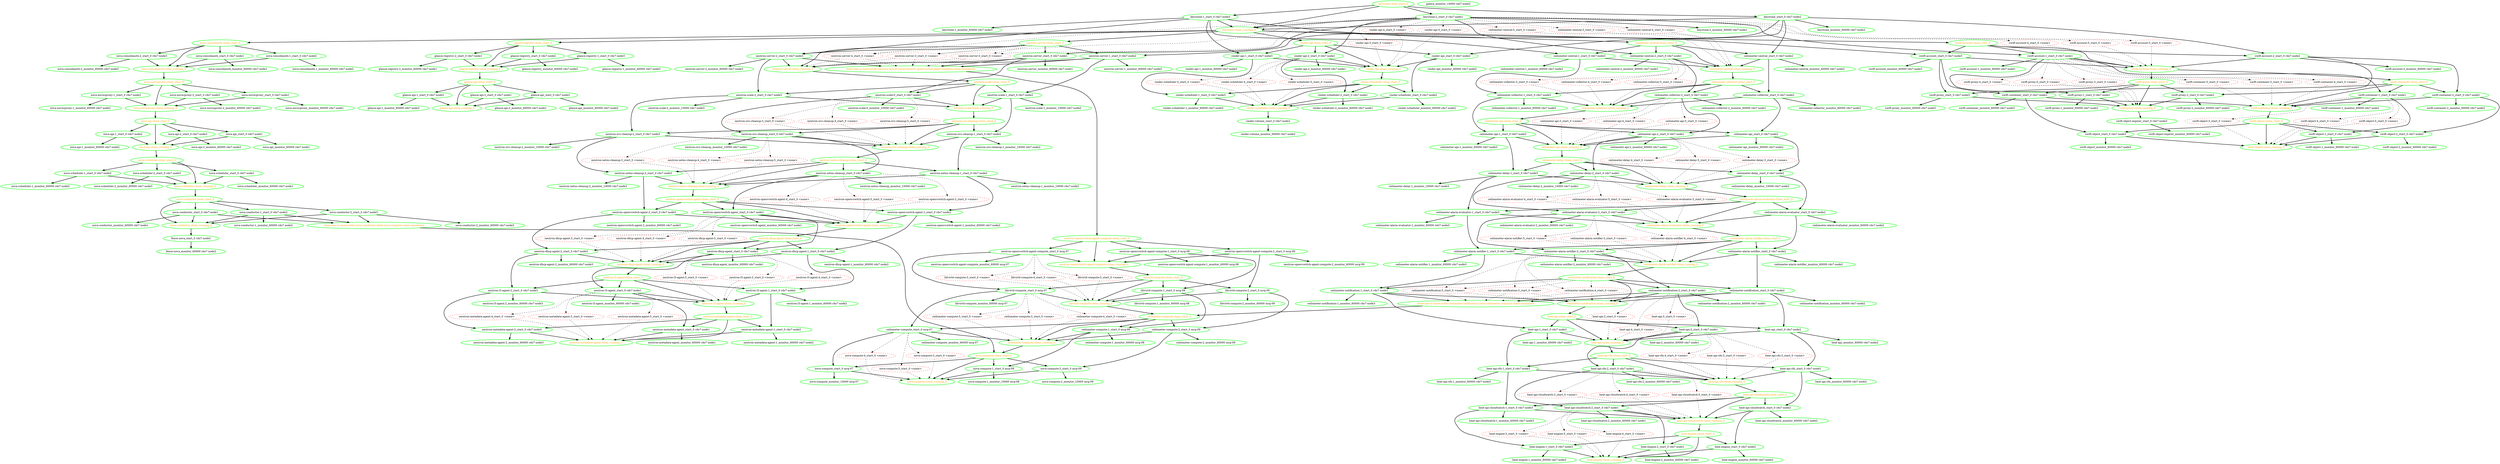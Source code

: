digraph "g" {
"ceilometer-alarm-evaluator-clone_running_0" -> "ceilometer-alarm-notifier-clone_start_0" [ style = bold]
"ceilometer-alarm-evaluator-clone_running_0" [ style=bold color="green" fontcolor="orange"]
"ceilometer-alarm-evaluator-clone_start_0" -> "ceilometer-alarm-evaluator-clone_running_0" [ style = bold]
"ceilometer-alarm-evaluator-clone_start_0" -> "ceilometer-alarm-evaluator:1_start_0 rdo7-node3" [ style = bold]
"ceilometer-alarm-evaluator-clone_start_0" -> "ceilometer-alarm-evaluator:2_start_0 rdo7-node1" [ style = bold]
"ceilometer-alarm-evaluator-clone_start_0" -> "ceilometer-alarm-evaluator_start_0 rdo7-node2" [ style = bold]
"ceilometer-alarm-evaluator-clone_start_0" [ style=bold color="green" fontcolor="orange"]
"ceilometer-alarm-evaluator:1_monitor_60000 rdo7-node3" [ style=bold color="green" fontcolor="black"]
"ceilometer-alarm-evaluator:1_start_0 rdo7-node3" -> "ceilometer-alarm-evaluator-clone_running_0" [ style = bold]
"ceilometer-alarm-evaluator:1_start_0 rdo7-node3" -> "ceilometer-alarm-evaluator:1_monitor_60000 rdo7-node3" [ style = bold]
"ceilometer-alarm-evaluator:1_start_0 rdo7-node3" -> "ceilometer-alarm-notifier:1_start_0 rdo7-node3" [ style = bold]
"ceilometer-alarm-evaluator:1_start_0 rdo7-node3" [ style=bold color="green" fontcolor="black"]
"ceilometer-alarm-evaluator:2_monitor_60000 rdo7-node1" [ style=bold color="green" fontcolor="black"]
"ceilometer-alarm-evaluator:2_start_0 rdo7-node1" -> "ceilometer-alarm-evaluator-clone_running_0" [ style = bold]
"ceilometer-alarm-evaluator:2_start_0 rdo7-node1" -> "ceilometer-alarm-evaluator:2_monitor_60000 rdo7-node1" [ style = bold]
"ceilometer-alarm-evaluator:2_start_0 rdo7-node1" -> "ceilometer-alarm-notifier:2_start_0 rdo7-node1" [ style = bold]
"ceilometer-alarm-evaluator:2_start_0 rdo7-node1" -> "ceilometer-alarm-notifier:3_start_0 <none>" [ style = dashed]
"ceilometer-alarm-evaluator:2_start_0 rdo7-node1" -> "ceilometer-alarm-notifier:4_start_0 <none>" [ style = dashed]
"ceilometer-alarm-evaluator:2_start_0 rdo7-node1" -> "ceilometer-alarm-notifier:5_start_0 <none>" [ style = dashed]
"ceilometer-alarm-evaluator:2_start_0 rdo7-node1" [ style=bold color="green" fontcolor="black"]
"ceilometer-alarm-evaluator:3_start_0 <none>" -> "ceilometer-alarm-evaluator-clone_running_0" [ style = dashed]
"ceilometer-alarm-evaluator:3_start_0 <none>" [ style=dashed color="red" fontcolor="black"]
"ceilometer-alarm-evaluator:4_start_0 <none>" -> "ceilometer-alarm-evaluator-clone_running_0" [ style = dashed]
"ceilometer-alarm-evaluator:4_start_0 <none>" [ style=dashed color="red" fontcolor="black"]
"ceilometer-alarm-evaluator:5_start_0 <none>" -> "ceilometer-alarm-evaluator-clone_running_0" [ style = dashed]
"ceilometer-alarm-evaluator:5_start_0 <none>" [ style=dashed color="red" fontcolor="black"]
"ceilometer-alarm-evaluator_monitor_60000 rdo7-node2" [ style=bold color="green" fontcolor="black"]
"ceilometer-alarm-evaluator_start_0 rdo7-node2" -> "ceilometer-alarm-evaluator-clone_running_0" [ style = bold]
"ceilometer-alarm-evaluator_start_0 rdo7-node2" -> "ceilometer-alarm-evaluator_monitor_60000 rdo7-node2" [ style = bold]
"ceilometer-alarm-evaluator_start_0 rdo7-node2" -> "ceilometer-alarm-notifier_start_0 rdo7-node2" [ style = bold]
"ceilometer-alarm-evaluator_start_0 rdo7-node2" [ style=bold color="green" fontcolor="black"]
"ceilometer-alarm-notifier-clone_running_0" -> "ceilometer-notification-clone_start_0" [ style = bold]
"ceilometer-alarm-notifier-clone_running_0" [ style=bold color="green" fontcolor="orange"]
"ceilometer-alarm-notifier-clone_start_0" -> "ceilometer-alarm-notifier-clone_running_0" [ style = bold]
"ceilometer-alarm-notifier-clone_start_0" -> "ceilometer-alarm-notifier:1_start_0 rdo7-node3" [ style = bold]
"ceilometer-alarm-notifier-clone_start_0" -> "ceilometer-alarm-notifier:2_start_0 rdo7-node1" [ style = bold]
"ceilometer-alarm-notifier-clone_start_0" -> "ceilometer-alarm-notifier_start_0 rdo7-node2" [ style = bold]
"ceilometer-alarm-notifier-clone_start_0" [ style=bold color="green" fontcolor="orange"]
"ceilometer-alarm-notifier:1_monitor_60000 rdo7-node3" [ style=bold color="green" fontcolor="black"]
"ceilometer-alarm-notifier:1_start_0 rdo7-node3" -> "ceilometer-alarm-notifier-clone_running_0" [ style = bold]
"ceilometer-alarm-notifier:1_start_0 rdo7-node3" -> "ceilometer-alarm-notifier:1_monitor_60000 rdo7-node3" [ style = bold]
"ceilometer-alarm-notifier:1_start_0 rdo7-node3" -> "ceilometer-notification:1_start_0 rdo7-node3" [ style = bold]
"ceilometer-alarm-notifier:1_start_0 rdo7-node3" [ style=bold color="green" fontcolor="black"]
"ceilometer-alarm-notifier:2_monitor_60000 rdo7-node1" [ style=bold color="green" fontcolor="black"]
"ceilometer-alarm-notifier:2_start_0 rdo7-node1" -> "ceilometer-alarm-notifier-clone_running_0" [ style = bold]
"ceilometer-alarm-notifier:2_start_0 rdo7-node1" -> "ceilometer-alarm-notifier:2_monitor_60000 rdo7-node1" [ style = bold]
"ceilometer-alarm-notifier:2_start_0 rdo7-node1" -> "ceilometer-notification:2_start_0 rdo7-node1" [ style = bold]
"ceilometer-alarm-notifier:2_start_0 rdo7-node1" -> "ceilometer-notification:3_start_0 <none>" [ style = dashed]
"ceilometer-alarm-notifier:2_start_0 rdo7-node1" -> "ceilometer-notification:4_start_0 <none>" [ style = dashed]
"ceilometer-alarm-notifier:2_start_0 rdo7-node1" -> "ceilometer-notification:5_start_0 <none>" [ style = dashed]
"ceilometer-alarm-notifier:2_start_0 rdo7-node1" [ style=bold color="green" fontcolor="black"]
"ceilometer-alarm-notifier:3_start_0 <none>" -> "ceilometer-alarm-notifier-clone_running_0" [ style = dashed]
"ceilometer-alarm-notifier:3_start_0 <none>" [ style=dashed color="red" fontcolor="black"]
"ceilometer-alarm-notifier:4_start_0 <none>" -> "ceilometer-alarm-notifier-clone_running_0" [ style = dashed]
"ceilometer-alarm-notifier:4_start_0 <none>" [ style=dashed color="red" fontcolor="black"]
"ceilometer-alarm-notifier:5_start_0 <none>" -> "ceilometer-alarm-notifier-clone_running_0" [ style = dashed]
"ceilometer-alarm-notifier:5_start_0 <none>" [ style=dashed color="red" fontcolor="black"]
"ceilometer-alarm-notifier_monitor_60000 rdo7-node2" [ style=bold color="green" fontcolor="black"]
"ceilometer-alarm-notifier_start_0 rdo7-node2" -> "ceilometer-alarm-notifier-clone_running_0" [ style = bold]
"ceilometer-alarm-notifier_start_0 rdo7-node2" -> "ceilometer-alarm-notifier_monitor_60000 rdo7-node2" [ style = bold]
"ceilometer-alarm-notifier_start_0 rdo7-node2" -> "ceilometer-notification_start_0 rdo7-node2" [ style = bold]
"ceilometer-alarm-notifier_start_0 rdo7-node2" [ style=bold color="green" fontcolor="black"]
"ceilometer-api-clone_running_0" -> "ceilometer-delay-clone_start_0" [ style = bold]
"ceilometer-api-clone_running_0" [ style=bold color="green" fontcolor="orange"]
"ceilometer-api-clone_start_0" -> "ceilometer-api-clone_running_0" [ style = bold]
"ceilometer-api-clone_start_0" -> "ceilometer-api:1_start_0 rdo7-node3" [ style = bold]
"ceilometer-api-clone_start_0" -> "ceilometer-api:2_start_0 rdo7-node1" [ style = bold]
"ceilometer-api-clone_start_0" -> "ceilometer-api_start_0 rdo7-node2" [ style = bold]
"ceilometer-api-clone_start_0" [ style=bold color="green" fontcolor="orange"]
"ceilometer-api:1_monitor_60000 rdo7-node3" [ style=bold color="green" fontcolor="black"]
"ceilometer-api:1_start_0 rdo7-node3" -> "ceilometer-api-clone_running_0" [ style = bold]
"ceilometer-api:1_start_0 rdo7-node3" -> "ceilometer-api:1_monitor_60000 rdo7-node3" [ style = bold]
"ceilometer-api:1_start_0 rdo7-node3" -> "ceilometer-delay:1_start_0 rdo7-node3" [ style = bold]
"ceilometer-api:1_start_0 rdo7-node3" [ style=bold color="green" fontcolor="black"]
"ceilometer-api:2_monitor_60000 rdo7-node1" [ style=bold color="green" fontcolor="black"]
"ceilometer-api:2_start_0 rdo7-node1" -> "ceilometer-api-clone_running_0" [ style = bold]
"ceilometer-api:2_start_0 rdo7-node1" -> "ceilometer-api:2_monitor_60000 rdo7-node1" [ style = bold]
"ceilometer-api:2_start_0 rdo7-node1" -> "ceilometer-delay:2_start_0 rdo7-node1" [ style = bold]
"ceilometer-api:2_start_0 rdo7-node1" -> "ceilometer-delay:3_start_0 <none>" [ style = dashed]
"ceilometer-api:2_start_0 rdo7-node1" -> "ceilometer-delay:4_start_0 <none>" [ style = dashed]
"ceilometer-api:2_start_0 rdo7-node1" -> "ceilometer-delay:5_start_0 <none>" [ style = dashed]
"ceilometer-api:2_start_0 rdo7-node1" [ style=bold color="green" fontcolor="black"]
"ceilometer-api:3_start_0 <none>" -> "ceilometer-api-clone_running_0" [ style = dashed]
"ceilometer-api:3_start_0 <none>" [ style=dashed color="red" fontcolor="black"]
"ceilometer-api:4_start_0 <none>" -> "ceilometer-api-clone_running_0" [ style = dashed]
"ceilometer-api:4_start_0 <none>" [ style=dashed color="red" fontcolor="black"]
"ceilometer-api:5_start_0 <none>" -> "ceilometer-api-clone_running_0" [ style = dashed]
"ceilometer-api:5_start_0 <none>" [ style=dashed color="red" fontcolor="black"]
"ceilometer-api_monitor_60000 rdo7-node2" [ style=bold color="green" fontcolor="black"]
"ceilometer-api_start_0 rdo7-node2" -> "ceilometer-api-clone_running_0" [ style = bold]
"ceilometer-api_start_0 rdo7-node2" -> "ceilometer-api_monitor_60000 rdo7-node2" [ style = bold]
"ceilometer-api_start_0 rdo7-node2" -> "ceilometer-delay_start_0 rdo7-node2" [ style = bold]
"ceilometer-api_start_0 rdo7-node2" [ style=bold color="green" fontcolor="black"]
"ceilometer-central-clone_running_0" -> "ceilometer-collector-clone_start_0" [ style = bold]
"ceilometer-central-clone_running_0" [ style=bold color="green" fontcolor="orange"]
"ceilometer-central-clone_start_0" -> "ceilometer-central-clone_running_0" [ style = bold]
"ceilometer-central-clone_start_0" -> "ceilometer-central:1_start_0 rdo7-node3" [ style = bold]
"ceilometer-central-clone_start_0" -> "ceilometer-central:2_start_0 rdo7-node1" [ style = bold]
"ceilometer-central-clone_start_0" -> "ceilometer-central_start_0 rdo7-node2" [ style = bold]
"ceilometer-central-clone_start_0" [ style=bold color="green" fontcolor="orange"]
"ceilometer-central:1_monitor_60000 rdo7-node3" [ style=bold color="green" fontcolor="black"]
"ceilometer-central:1_start_0 rdo7-node3" -> "ceilometer-central-clone_running_0" [ style = bold]
"ceilometer-central:1_start_0 rdo7-node3" -> "ceilometer-central:1_monitor_60000 rdo7-node3" [ style = bold]
"ceilometer-central:1_start_0 rdo7-node3" -> "ceilometer-collector:1_start_0 rdo7-node3" [ style = bold]
"ceilometer-central:1_start_0 rdo7-node3" [ style=bold color="green" fontcolor="black"]
"ceilometer-central:2_monitor_60000 rdo7-node1" [ style=bold color="green" fontcolor="black"]
"ceilometer-central:2_start_0 rdo7-node1" -> "ceilometer-central-clone_running_0" [ style = bold]
"ceilometer-central:2_start_0 rdo7-node1" -> "ceilometer-central:2_monitor_60000 rdo7-node1" [ style = bold]
"ceilometer-central:2_start_0 rdo7-node1" -> "ceilometer-collector:2_start_0 rdo7-node1" [ style = bold]
"ceilometer-central:2_start_0 rdo7-node1" -> "ceilometer-collector:3_start_0 <none>" [ style = dashed]
"ceilometer-central:2_start_0 rdo7-node1" -> "ceilometer-collector:4_start_0 <none>" [ style = dashed]
"ceilometer-central:2_start_0 rdo7-node1" -> "ceilometer-collector:5_start_0 <none>" [ style = dashed]
"ceilometer-central:2_start_0 rdo7-node1" [ style=bold color="green" fontcolor="black"]
"ceilometer-central:3_start_0 <none>" -> "ceilometer-central-clone_running_0" [ style = dashed]
"ceilometer-central:3_start_0 <none>" [ style=dashed color="red" fontcolor="black"]
"ceilometer-central:4_start_0 <none>" -> "ceilometer-central-clone_running_0" [ style = dashed]
"ceilometer-central:4_start_0 <none>" [ style=dashed color="red" fontcolor="black"]
"ceilometer-central:5_start_0 <none>" -> "ceilometer-central-clone_running_0" [ style = dashed]
"ceilometer-central:5_start_0 <none>" [ style=dashed color="red" fontcolor="black"]
"ceilometer-central_monitor_60000 rdo7-node2" [ style=bold color="green" fontcolor="black"]
"ceilometer-central_start_0 rdo7-node2" -> "ceilometer-central-clone_running_0" [ style = bold]
"ceilometer-central_start_0 rdo7-node2" -> "ceilometer-central_monitor_60000 rdo7-node2" [ style = bold]
"ceilometer-central_start_0 rdo7-node2" -> "ceilometer-collector_start_0 rdo7-node2" [ style = bold]
"ceilometer-central_start_0 rdo7-node2" [ style=bold color="green" fontcolor="black"]
"ceilometer-collector-clone_running_0" -> "ceilometer-api-clone_start_0" [ style = bold]
"ceilometer-collector-clone_running_0" [ style=bold color="green" fontcolor="orange"]
"ceilometer-collector-clone_start_0" -> "ceilometer-collector-clone_running_0" [ style = bold]
"ceilometer-collector-clone_start_0" -> "ceilometer-collector:1_start_0 rdo7-node3" [ style = bold]
"ceilometer-collector-clone_start_0" -> "ceilometer-collector:2_start_0 rdo7-node1" [ style = bold]
"ceilometer-collector-clone_start_0" -> "ceilometer-collector_start_0 rdo7-node2" [ style = bold]
"ceilometer-collector-clone_start_0" [ style=bold color="green" fontcolor="orange"]
"ceilometer-collector:1_monitor_60000 rdo7-node3" [ style=bold color="green" fontcolor="black"]
"ceilometer-collector:1_start_0 rdo7-node3" -> "ceilometer-api:1_start_0 rdo7-node3" [ style = bold]
"ceilometer-collector:1_start_0 rdo7-node3" -> "ceilometer-collector-clone_running_0" [ style = bold]
"ceilometer-collector:1_start_0 rdo7-node3" -> "ceilometer-collector:1_monitor_60000 rdo7-node3" [ style = bold]
"ceilometer-collector:1_start_0 rdo7-node3" [ style=bold color="green" fontcolor="black"]
"ceilometer-collector:2_monitor_60000 rdo7-node1" [ style=bold color="green" fontcolor="black"]
"ceilometer-collector:2_start_0 rdo7-node1" -> "ceilometer-api:2_start_0 rdo7-node1" [ style = bold]
"ceilometer-collector:2_start_0 rdo7-node1" -> "ceilometer-api:3_start_0 <none>" [ style = dashed]
"ceilometer-collector:2_start_0 rdo7-node1" -> "ceilometer-api:4_start_0 <none>" [ style = dashed]
"ceilometer-collector:2_start_0 rdo7-node1" -> "ceilometer-api:5_start_0 <none>" [ style = dashed]
"ceilometer-collector:2_start_0 rdo7-node1" -> "ceilometer-collector-clone_running_0" [ style = bold]
"ceilometer-collector:2_start_0 rdo7-node1" -> "ceilometer-collector:2_monitor_60000 rdo7-node1" [ style = bold]
"ceilometer-collector:2_start_0 rdo7-node1" [ style=bold color="green" fontcolor="black"]
"ceilometer-collector:3_start_0 <none>" -> "ceilometer-collector-clone_running_0" [ style = dashed]
"ceilometer-collector:3_start_0 <none>" [ style=dashed color="red" fontcolor="black"]
"ceilometer-collector:4_start_0 <none>" -> "ceilometer-collector-clone_running_0" [ style = dashed]
"ceilometer-collector:4_start_0 <none>" [ style=dashed color="red" fontcolor="black"]
"ceilometer-collector:5_start_0 <none>" -> "ceilometer-collector-clone_running_0" [ style = dashed]
"ceilometer-collector:5_start_0 <none>" [ style=dashed color="red" fontcolor="black"]
"ceilometer-collector_monitor_60000 rdo7-node2" [ style=bold color="green" fontcolor="black"]
"ceilometer-collector_start_0 rdo7-node2" -> "ceilometer-api_start_0 rdo7-node2" [ style = bold]
"ceilometer-collector_start_0 rdo7-node2" -> "ceilometer-collector-clone_running_0" [ style = bold]
"ceilometer-collector_start_0 rdo7-node2" -> "ceilometer-collector_monitor_60000 rdo7-node2" [ style = bold]
"ceilometer-collector_start_0 rdo7-node2" [ style=bold color="green" fontcolor="black"]
"ceilometer-compute-clone_running_0" -> "nova-compute-clone_start_0" [ style = bold]
"ceilometer-compute-clone_running_0" [ style=bold color="green" fontcolor="orange"]
"ceilometer-compute-clone_start_0" -> "ceilometer-compute-clone_running_0" [ style = bold]
"ceilometer-compute-clone_start_0" -> "ceilometer-compute:1_start_0 mrg-08" [ style = bold]
"ceilometer-compute-clone_start_0" -> "ceilometer-compute:2_start_0 mrg-09" [ style = bold]
"ceilometer-compute-clone_start_0" -> "ceilometer-compute_start_0 mrg-07" [ style = bold]
"ceilometer-compute-clone_start_0" [ style=bold color="green" fontcolor="orange"]
"ceilometer-compute:1_monitor_60000 mrg-08" [ style=bold color="green" fontcolor="black"]
"ceilometer-compute:1_start_0 mrg-08" -> "ceilometer-compute-clone_running_0" [ style = bold]
"ceilometer-compute:1_start_0 mrg-08" -> "ceilometer-compute:1_monitor_60000 mrg-08" [ style = bold]
"ceilometer-compute:1_start_0 mrg-08" -> "nova-compute:1_start_0 mrg-08" [ style = bold]
"ceilometer-compute:1_start_0 mrg-08" [ style=bold color="green" fontcolor="black"]
"ceilometer-compute:2_monitor_60000 mrg-09" [ style=bold color="green" fontcolor="black"]
"ceilometer-compute:2_start_0 mrg-09" -> "ceilometer-compute-clone_running_0" [ style = bold]
"ceilometer-compute:2_start_0 mrg-09" -> "ceilometer-compute:2_monitor_60000 mrg-09" [ style = bold]
"ceilometer-compute:2_start_0 mrg-09" -> "nova-compute:2_start_0 mrg-09" [ style = bold]
"ceilometer-compute:2_start_0 mrg-09" [ style=bold color="green" fontcolor="black"]
"ceilometer-compute:3_start_0 <none>" -> "ceilometer-compute-clone_running_0" [ style = dashed]
"ceilometer-compute:3_start_0 <none>" [ style=dashed color="red" fontcolor="black"]
"ceilometer-compute:4_start_0 <none>" -> "ceilometer-compute-clone_running_0" [ style = dashed]
"ceilometer-compute:4_start_0 <none>" [ style=dashed color="red" fontcolor="black"]
"ceilometer-compute:5_start_0 <none>" -> "ceilometer-compute-clone_running_0" [ style = dashed]
"ceilometer-compute:5_start_0 <none>" [ style=dashed color="red" fontcolor="black"]
"ceilometer-compute_monitor_60000 mrg-07" [ style=bold color="green" fontcolor="black"]
"ceilometer-compute_start_0 mrg-07" -> "ceilometer-compute-clone_running_0" [ style = bold]
"ceilometer-compute_start_0 mrg-07" -> "ceilometer-compute_monitor_60000 mrg-07" [ style = bold]
"ceilometer-compute_start_0 mrg-07" -> "nova-compute:3_start_0 <none>" [ style = dashed]
"ceilometer-compute_start_0 mrg-07" -> "nova-compute:4_start_0 <none>" [ style = dashed]
"ceilometer-compute_start_0 mrg-07" -> "nova-compute:5_start_0 <none>" [ style = dashed]
"ceilometer-compute_start_0 mrg-07" -> "nova-compute_start_0 mrg-07" [ style = bold]
"ceilometer-compute_start_0 mrg-07" [ style=bold color="green" fontcolor="black"]
"ceilometer-delay-clone_running_0" -> "ceilometer-alarm-evaluator-clone_start_0" [ style = bold]
"ceilometer-delay-clone_running_0" [ style=bold color="green" fontcolor="orange"]
"ceilometer-delay-clone_start_0" -> "ceilometer-delay-clone_running_0" [ style = bold]
"ceilometer-delay-clone_start_0" -> "ceilometer-delay:1_start_0 rdo7-node3" [ style = bold]
"ceilometer-delay-clone_start_0" -> "ceilometer-delay:2_start_0 rdo7-node1" [ style = bold]
"ceilometer-delay-clone_start_0" -> "ceilometer-delay_start_0 rdo7-node2" [ style = bold]
"ceilometer-delay-clone_start_0" [ style=bold color="green" fontcolor="orange"]
"ceilometer-delay:1_monitor_10000 rdo7-node3" [ style=bold color="green" fontcolor="black"]
"ceilometer-delay:1_start_0 rdo7-node3" -> "ceilometer-alarm-evaluator:1_start_0 rdo7-node3" [ style = bold]
"ceilometer-delay:1_start_0 rdo7-node3" -> "ceilometer-delay-clone_running_0" [ style = bold]
"ceilometer-delay:1_start_0 rdo7-node3" -> "ceilometer-delay:1_monitor_10000 rdo7-node3" [ style = bold]
"ceilometer-delay:1_start_0 rdo7-node3" [ style=bold color="green" fontcolor="black"]
"ceilometer-delay:2_monitor_10000 rdo7-node1" [ style=bold color="green" fontcolor="black"]
"ceilometer-delay:2_start_0 rdo7-node1" -> "ceilometer-alarm-evaluator:2_start_0 rdo7-node1" [ style = bold]
"ceilometer-delay:2_start_0 rdo7-node1" -> "ceilometer-alarm-evaluator:3_start_0 <none>" [ style = dashed]
"ceilometer-delay:2_start_0 rdo7-node1" -> "ceilometer-alarm-evaluator:4_start_0 <none>" [ style = dashed]
"ceilometer-delay:2_start_0 rdo7-node1" -> "ceilometer-alarm-evaluator:5_start_0 <none>" [ style = dashed]
"ceilometer-delay:2_start_0 rdo7-node1" -> "ceilometer-delay-clone_running_0" [ style = bold]
"ceilometer-delay:2_start_0 rdo7-node1" -> "ceilometer-delay:2_monitor_10000 rdo7-node1" [ style = bold]
"ceilometer-delay:2_start_0 rdo7-node1" [ style=bold color="green" fontcolor="black"]
"ceilometer-delay:3_start_0 <none>" -> "ceilometer-delay-clone_running_0" [ style = dashed]
"ceilometer-delay:3_start_0 <none>" [ style=dashed color="red" fontcolor="black"]
"ceilometer-delay:4_start_0 <none>" -> "ceilometer-delay-clone_running_0" [ style = dashed]
"ceilometer-delay:4_start_0 <none>" [ style=dashed color="red" fontcolor="black"]
"ceilometer-delay:5_start_0 <none>" -> "ceilometer-delay-clone_running_0" [ style = dashed]
"ceilometer-delay:5_start_0 <none>" [ style=dashed color="red" fontcolor="black"]
"ceilometer-delay_monitor_10000 rdo7-node2" [ style=bold color="green" fontcolor="black"]
"ceilometer-delay_start_0 rdo7-node2" -> "ceilometer-alarm-evaluator_start_0 rdo7-node2" [ style = bold]
"ceilometer-delay_start_0 rdo7-node2" -> "ceilometer-delay-clone_running_0" [ style = bold]
"ceilometer-delay_start_0 rdo7-node2" -> "ceilometer-delay_monitor_10000 rdo7-node2" [ style = bold]
"ceilometer-delay_start_0 rdo7-node2" [ style=bold color="green" fontcolor="black"]
"ceilometer-notification-clone_running_0" -> "heat-api-clone_start_0" [ style = bold]
"ceilometer-notification-clone_running_0" [ style=bold color="green" fontcolor="orange"]
"ceilometer-notification-clone_start_0" -> "ceilometer-notification-clone_running_0" [ style = bold]
"ceilometer-notification-clone_start_0" -> "ceilometer-notification:1_start_0 rdo7-node3" [ style = bold]
"ceilometer-notification-clone_start_0" -> "ceilometer-notification:2_start_0 rdo7-node1" [ style = bold]
"ceilometer-notification-clone_start_0" -> "ceilometer-notification:3_start_0 <none>" [ style = dashed]
"ceilometer-notification-clone_start_0" -> "ceilometer-notification:4_start_0 <none>" [ style = dashed]
"ceilometer-notification-clone_start_0" -> "ceilometer-notification:5_start_0 <none>" [ style = dashed]
"ceilometer-notification-clone_start_0" -> "ceilometer-notification_start_0 rdo7-node2" [ style = bold]
"ceilometer-notification-clone_start_0" [ style=bold color="green" fontcolor="orange"]
"ceilometer-notification:1_monitor_60000 rdo7-node3" [ style=bold color="green" fontcolor="black"]
"ceilometer-notification:1_start_0 rdo7-node3" -> "ceilometer-notification-clone_running_0" [ style = bold]
"ceilometer-notification:1_start_0 rdo7-node3" -> "ceilometer-notification:1_monitor_60000 rdo7-node3" [ style = bold]
"ceilometer-notification:1_start_0 rdo7-node3" -> "clone-one-or-more:order-ceilometer-notification-clone-ceilometer-compute-clone-mandatory" [ style = bold]
"ceilometer-notification:1_start_0 rdo7-node3" -> "heat-api:1_start_0 rdo7-node3" [ style = bold]
"ceilometer-notification:1_start_0 rdo7-node3" [ style=bold color="green" fontcolor="black"]
"ceilometer-notification:2_monitor_60000 rdo7-node1" [ style=bold color="green" fontcolor="black"]
"ceilometer-notification:2_start_0 rdo7-node1" -> "ceilometer-notification-clone_running_0" [ style = bold]
"ceilometer-notification:2_start_0 rdo7-node1" -> "ceilometer-notification:2_monitor_60000 rdo7-node1" [ style = bold]
"ceilometer-notification:2_start_0 rdo7-node1" -> "clone-one-or-more:order-ceilometer-notification-clone-ceilometer-compute-clone-mandatory" [ style = bold]
"ceilometer-notification:2_start_0 rdo7-node1" -> "heat-api:2_start_0 rdo7-node1" [ style = bold]
"ceilometer-notification:2_start_0 rdo7-node1" -> "heat-api:3_start_0 <none>" [ style = dashed]
"ceilometer-notification:2_start_0 rdo7-node1" -> "heat-api:4_start_0 <none>" [ style = dashed]
"ceilometer-notification:2_start_0 rdo7-node1" -> "heat-api:5_start_0 <none>" [ style = dashed]
"ceilometer-notification:2_start_0 rdo7-node1" [ style=bold color="green" fontcolor="black"]
"ceilometer-notification:3_start_0 <none>" -> "ceilometer-notification-clone_running_0" [ style = dashed]
"ceilometer-notification:3_start_0 <none>" -> "clone-one-or-more:order-ceilometer-notification-clone-ceilometer-compute-clone-mandatory" [ style = dashed]
"ceilometer-notification:3_start_0 <none>" [ style=dashed color="red" fontcolor="black"]
"ceilometer-notification:4_start_0 <none>" -> "ceilometer-notification-clone_running_0" [ style = dashed]
"ceilometer-notification:4_start_0 <none>" -> "clone-one-or-more:order-ceilometer-notification-clone-ceilometer-compute-clone-mandatory" [ style = dashed]
"ceilometer-notification:4_start_0 <none>" [ style=dashed color="red" fontcolor="black"]
"ceilometer-notification:5_start_0 <none>" -> "ceilometer-notification-clone_running_0" [ style = dashed]
"ceilometer-notification:5_start_0 <none>" -> "clone-one-or-more:order-ceilometer-notification-clone-ceilometer-compute-clone-mandatory" [ style = dashed]
"ceilometer-notification:5_start_0 <none>" [ style=dashed color="red" fontcolor="black"]
"ceilometer-notification_monitor_60000 rdo7-node2" [ style=bold color="green" fontcolor="black"]
"ceilometer-notification_start_0 rdo7-node2" -> "ceilometer-notification-clone_running_0" [ style = bold]
"ceilometer-notification_start_0 rdo7-node2" -> "ceilometer-notification_monitor_60000 rdo7-node2" [ style = bold]
"ceilometer-notification_start_0 rdo7-node2" -> "clone-one-or-more:order-ceilometer-notification-clone-ceilometer-compute-clone-mandatory" [ style = bold]
"ceilometer-notification_start_0 rdo7-node2" -> "heat-api_start_0 rdo7-node2" [ style = bold]
"ceilometer-notification_start_0 rdo7-node2" [ style=bold color="green" fontcolor="black"]
"cinder-api-clone_running_0" -> "cinder-scheduler-clone_start_0" [ style = bold]
"cinder-api-clone_running_0" [ style=bold color="green" fontcolor="orange"]
"cinder-api-clone_start_0" -> "cinder-api-clone_running_0" [ style = bold]
"cinder-api-clone_start_0" -> "cinder-api:1_start_0 rdo7-node3" [ style = bold]
"cinder-api-clone_start_0" -> "cinder-api:2_start_0 rdo7-node1" [ style = bold]
"cinder-api-clone_start_0" -> "cinder-api_start_0 rdo7-node2" [ style = bold]
"cinder-api-clone_start_0" [ style=bold color="green" fontcolor="orange"]
"cinder-api:1_monitor_60000 rdo7-node3" [ style=bold color="green" fontcolor="black"]
"cinder-api:1_start_0 rdo7-node3" -> "cinder-api-clone_running_0" [ style = bold]
"cinder-api:1_start_0 rdo7-node3" -> "cinder-api:1_monitor_60000 rdo7-node3" [ style = bold]
"cinder-api:1_start_0 rdo7-node3" -> "cinder-scheduler:1_start_0 rdo7-node3" [ style = bold]
"cinder-api:1_start_0 rdo7-node3" [ style=bold color="green" fontcolor="black"]
"cinder-api:2_monitor_60000 rdo7-node1" [ style=bold color="green" fontcolor="black"]
"cinder-api:2_start_0 rdo7-node1" -> "cinder-api-clone_running_0" [ style = bold]
"cinder-api:2_start_0 rdo7-node1" -> "cinder-api:2_monitor_60000 rdo7-node1" [ style = bold]
"cinder-api:2_start_0 rdo7-node1" -> "cinder-scheduler:2_start_0 rdo7-node1" [ style = bold]
"cinder-api:2_start_0 rdo7-node1" -> "cinder-scheduler:3_start_0 <none>" [ style = dashed]
"cinder-api:2_start_0 rdo7-node1" -> "cinder-scheduler:4_start_0 <none>" [ style = dashed]
"cinder-api:2_start_0 rdo7-node1" -> "cinder-scheduler:5_start_0 <none>" [ style = dashed]
"cinder-api:2_start_0 rdo7-node1" [ style=bold color="green" fontcolor="black"]
"cinder-api:3_start_0 <none>" -> "cinder-api-clone_running_0" [ style = dashed]
"cinder-api:3_start_0 <none>" [ style=dashed color="red" fontcolor="black"]
"cinder-api:4_start_0 <none>" -> "cinder-api-clone_running_0" [ style = dashed]
"cinder-api:4_start_0 <none>" [ style=dashed color="red" fontcolor="black"]
"cinder-api:5_start_0 <none>" -> "cinder-api-clone_running_0" [ style = dashed]
"cinder-api:5_start_0 <none>" [ style=dashed color="red" fontcolor="black"]
"cinder-api_monitor_60000 rdo7-node2" [ style=bold color="green" fontcolor="black"]
"cinder-api_start_0 rdo7-node2" -> "cinder-api-clone_running_0" [ style = bold]
"cinder-api_start_0 rdo7-node2" -> "cinder-api_monitor_60000 rdo7-node2" [ style = bold]
"cinder-api_start_0 rdo7-node2" -> "cinder-scheduler_start_0 rdo7-node2" [ style = bold]
"cinder-api_start_0 rdo7-node2" [ style=bold color="green" fontcolor="black"]
"cinder-scheduler-clone_running_0" -> "cinder-volume_start_0 rdo7-node2" [ style = bold]
"cinder-scheduler-clone_running_0" [ style=bold color="green" fontcolor="orange"]
"cinder-scheduler-clone_start_0" -> "cinder-scheduler-clone_running_0" [ style = bold]
"cinder-scheduler-clone_start_0" -> "cinder-scheduler:1_start_0 rdo7-node3" [ style = bold]
"cinder-scheduler-clone_start_0" -> "cinder-scheduler:2_start_0 rdo7-node1" [ style = bold]
"cinder-scheduler-clone_start_0" -> "cinder-scheduler_start_0 rdo7-node2" [ style = bold]
"cinder-scheduler-clone_start_0" [ style=bold color="green" fontcolor="orange"]
"cinder-scheduler:1_monitor_60000 rdo7-node3" [ style=bold color="green" fontcolor="black"]
"cinder-scheduler:1_start_0 rdo7-node3" -> "cinder-scheduler-clone_running_0" [ style = bold]
"cinder-scheduler:1_start_0 rdo7-node3" -> "cinder-scheduler:1_monitor_60000 rdo7-node3" [ style = bold]
"cinder-scheduler:1_start_0 rdo7-node3" [ style=bold color="green" fontcolor="black"]
"cinder-scheduler:2_monitor_60000 rdo7-node1" [ style=bold color="green" fontcolor="black"]
"cinder-scheduler:2_start_0 rdo7-node1" -> "cinder-scheduler-clone_running_0" [ style = bold]
"cinder-scheduler:2_start_0 rdo7-node1" -> "cinder-scheduler:2_monitor_60000 rdo7-node1" [ style = bold]
"cinder-scheduler:2_start_0 rdo7-node1" [ style=bold color="green" fontcolor="black"]
"cinder-scheduler:3_start_0 <none>" -> "cinder-scheduler-clone_running_0" [ style = dashed]
"cinder-scheduler:3_start_0 <none>" [ style=dashed color="red" fontcolor="black"]
"cinder-scheduler:4_start_0 <none>" -> "cinder-scheduler-clone_running_0" [ style = dashed]
"cinder-scheduler:4_start_0 <none>" [ style=dashed color="red" fontcolor="black"]
"cinder-scheduler:5_start_0 <none>" -> "cinder-scheduler-clone_running_0" [ style = dashed]
"cinder-scheduler:5_start_0 <none>" [ style=dashed color="red" fontcolor="black"]
"cinder-scheduler_monitor_60000 rdo7-node2" [ style=bold color="green" fontcolor="black"]
"cinder-scheduler_start_0 rdo7-node2" -> "cinder-scheduler-clone_running_0" [ style = bold]
"cinder-scheduler_start_0 rdo7-node2" -> "cinder-scheduler_monitor_60000 rdo7-node2" [ style = bold]
"cinder-scheduler_start_0 rdo7-node2" [ style=bold color="green" fontcolor="black"]
"cinder-volume_monitor_60000 rdo7-node2" [ style=bold color="green" fontcolor="black"]
"cinder-volume_start_0 rdo7-node2" -> "cinder-volume_monitor_60000 rdo7-node2" [ style = bold]
"cinder-volume_start_0 rdo7-node2" [ style=bold color="green" fontcolor="black"]
"clone-one-or-more:order-ceilometer-notification-clone-ceilometer-compute-clone-mandatory" -> "ceilometer-compute-clone_start_0" [ style = bold]
"clone-one-or-more:order-ceilometer-notification-clone-ceilometer-compute-clone-mandatory" [ style=bold color="green" fontcolor="orange"]
"clone-one-or-more:order-neutron-server-clone-neutron-openvswitch-agent-compute-clone-mandatory" -> "neutron-openvswitch-agent-compute-clone_start_0" [ style = bold]
"clone-one-or-more:order-neutron-server-clone-neutron-openvswitch-agent-compute-clone-mandatory" [ style=bold color="green" fontcolor="orange"]
"clone-one-or-more:order-nova-conductor-clone-nova-compute-clone-mandatory" -> "nova-compute-clone_start_0" [ style = bold]
"clone-one-or-more:order-nova-conductor-clone-nova-compute-clone-mandatory" [ style=bold color="green" fontcolor="orange"]
"fence-nova_monitor_60000 rdo7-node2" [ style=bold color="green" fontcolor="black"]
"fence-nova_start_0 rdo7-node2" -> "fence-nova_monitor_60000 rdo7-node2" [ style = bold]
"fence-nova_start_0 rdo7-node2" [ style=bold color="green" fontcolor="black"]
"galera_monitor_10000 rdo7-node2" [ style=bold color="green" fontcolor="black"]
"glance-api-clone_running_0" [ style=bold color="green" fontcolor="orange"]
"glance-api-clone_start_0" -> "glance-api-clone_running_0" [ style = bold]
"glance-api-clone_start_0" -> "glance-api:1_start_0 rdo7-node3" [ style = bold]
"glance-api-clone_start_0" -> "glance-api:2_start_0 rdo7-node1" [ style = bold]
"glance-api-clone_start_0" -> "glance-api_start_0 rdo7-node2" [ style = bold]
"glance-api-clone_start_0" [ style=bold color="green" fontcolor="orange"]
"glance-api:1_monitor_60000 rdo7-node3" [ style=bold color="green" fontcolor="black"]
"glance-api:1_start_0 rdo7-node3" -> "glance-api-clone_running_0" [ style = bold]
"glance-api:1_start_0 rdo7-node3" -> "glance-api:1_monitor_60000 rdo7-node3" [ style = bold]
"glance-api:1_start_0 rdo7-node3" [ style=bold color="green" fontcolor="black"]
"glance-api:2_monitor_60000 rdo7-node1" [ style=bold color="green" fontcolor="black"]
"glance-api:2_start_0 rdo7-node1" -> "glance-api-clone_running_0" [ style = bold]
"glance-api:2_start_0 rdo7-node1" -> "glance-api:2_monitor_60000 rdo7-node1" [ style = bold]
"glance-api:2_start_0 rdo7-node1" [ style=bold color="green" fontcolor="black"]
"glance-api_monitor_60000 rdo7-node2" [ style=bold color="green" fontcolor="black"]
"glance-api_start_0 rdo7-node2" -> "glance-api-clone_running_0" [ style = bold]
"glance-api_start_0 rdo7-node2" -> "glance-api_monitor_60000 rdo7-node2" [ style = bold]
"glance-api_start_0 rdo7-node2" [ style=bold color="green" fontcolor="black"]
"glance-registry-clone_running_0" -> "glance-api-clone_start_0" [ style = bold]
"glance-registry-clone_running_0" [ style=bold color="green" fontcolor="orange"]
"glance-registry-clone_start_0" -> "glance-registry-clone_running_0" [ style = bold]
"glance-registry-clone_start_0" -> "glance-registry:1_start_0 rdo7-node3" [ style = bold]
"glance-registry-clone_start_0" -> "glance-registry:2_start_0 rdo7-node1" [ style = bold]
"glance-registry-clone_start_0" -> "glance-registry_start_0 rdo7-node2" [ style = bold]
"glance-registry-clone_start_0" [ style=bold color="green" fontcolor="orange"]
"glance-registry:1_monitor_60000 rdo7-node3" [ style=bold color="green" fontcolor="black"]
"glance-registry:1_start_0 rdo7-node3" -> "glance-registry-clone_running_0" [ style = bold]
"glance-registry:1_start_0 rdo7-node3" -> "glance-registry:1_monitor_60000 rdo7-node3" [ style = bold]
"glance-registry:1_start_0 rdo7-node3" [ style=bold color="green" fontcolor="black"]
"glance-registry:2_monitor_60000 rdo7-node1" [ style=bold color="green" fontcolor="black"]
"glance-registry:2_start_0 rdo7-node1" -> "glance-registry-clone_running_0" [ style = bold]
"glance-registry:2_start_0 rdo7-node1" -> "glance-registry:2_monitor_60000 rdo7-node1" [ style = bold]
"glance-registry:2_start_0 rdo7-node1" [ style=bold color="green" fontcolor="black"]
"glance-registry_monitor_60000 rdo7-node2" [ style=bold color="green" fontcolor="black"]
"glance-registry_start_0 rdo7-node2" -> "glance-registry-clone_running_0" [ style = bold]
"glance-registry_start_0 rdo7-node2" -> "glance-registry_monitor_60000 rdo7-node2" [ style = bold]
"glance-registry_start_0 rdo7-node2" [ style=bold color="green" fontcolor="black"]
"heat-api-cfn-clone_running_0" -> "heat-api-cloudwatch-clone_start_0" [ style = bold]
"heat-api-cfn-clone_running_0" [ style=bold color="green" fontcolor="orange"]
"heat-api-cfn-clone_start_0" -> "heat-api-cfn-clone_running_0" [ style = bold]
"heat-api-cfn-clone_start_0" -> "heat-api-cfn:1_start_0 rdo7-node3" [ style = bold]
"heat-api-cfn-clone_start_0" -> "heat-api-cfn:2_start_0 rdo7-node1" [ style = bold]
"heat-api-cfn-clone_start_0" -> "heat-api-cfn_start_0 rdo7-node2" [ style = bold]
"heat-api-cfn-clone_start_0" [ style=bold color="green" fontcolor="orange"]
"heat-api-cfn:1_monitor_60000 rdo7-node3" [ style=bold color="green" fontcolor="black"]
"heat-api-cfn:1_start_0 rdo7-node3" -> "heat-api-cfn-clone_running_0" [ style = bold]
"heat-api-cfn:1_start_0 rdo7-node3" -> "heat-api-cfn:1_monitor_60000 rdo7-node3" [ style = bold]
"heat-api-cfn:1_start_0 rdo7-node3" -> "heat-api-cloudwatch:1_start_0 rdo7-node3" [ style = bold]
"heat-api-cfn:1_start_0 rdo7-node3" [ style=bold color="green" fontcolor="black"]
"heat-api-cfn:2_monitor_60000 rdo7-node1" [ style=bold color="green" fontcolor="black"]
"heat-api-cfn:2_start_0 rdo7-node1" -> "heat-api-cfn-clone_running_0" [ style = bold]
"heat-api-cfn:2_start_0 rdo7-node1" -> "heat-api-cfn:2_monitor_60000 rdo7-node1" [ style = bold]
"heat-api-cfn:2_start_0 rdo7-node1" -> "heat-api-cloudwatch:2_start_0 rdo7-node1" [ style = bold]
"heat-api-cfn:2_start_0 rdo7-node1" -> "heat-api-cloudwatch:3_start_0 <none>" [ style = dashed]
"heat-api-cfn:2_start_0 rdo7-node1" -> "heat-api-cloudwatch:4_start_0 <none>" [ style = dashed]
"heat-api-cfn:2_start_0 rdo7-node1" -> "heat-api-cloudwatch:5_start_0 <none>" [ style = dashed]
"heat-api-cfn:2_start_0 rdo7-node1" [ style=bold color="green" fontcolor="black"]
"heat-api-cfn:3_start_0 <none>" -> "heat-api-cfn-clone_running_0" [ style = dashed]
"heat-api-cfn:3_start_0 <none>" [ style=dashed color="red" fontcolor="black"]
"heat-api-cfn:4_start_0 <none>" -> "heat-api-cfn-clone_running_0" [ style = dashed]
"heat-api-cfn:4_start_0 <none>" [ style=dashed color="red" fontcolor="black"]
"heat-api-cfn:5_start_0 <none>" -> "heat-api-cfn-clone_running_0" [ style = dashed]
"heat-api-cfn:5_start_0 <none>" [ style=dashed color="red" fontcolor="black"]
"heat-api-cfn_monitor_60000 rdo7-node2" [ style=bold color="green" fontcolor="black"]
"heat-api-cfn_start_0 rdo7-node2" -> "heat-api-cfn-clone_running_0" [ style = bold]
"heat-api-cfn_start_0 rdo7-node2" -> "heat-api-cfn_monitor_60000 rdo7-node2" [ style = bold]
"heat-api-cfn_start_0 rdo7-node2" -> "heat-api-cloudwatch_start_0 rdo7-node2" [ style = bold]
"heat-api-cfn_start_0 rdo7-node2" [ style=bold color="green" fontcolor="black"]
"heat-api-clone_running_0" -> "heat-api-cfn-clone_start_0" [ style = bold]
"heat-api-clone_running_0" [ style=bold color="green" fontcolor="orange"]
"heat-api-clone_start_0" -> "heat-api-clone_running_0" [ style = bold]
"heat-api-clone_start_0" -> "heat-api:1_start_0 rdo7-node3" [ style = bold]
"heat-api-clone_start_0" -> "heat-api:2_start_0 rdo7-node1" [ style = bold]
"heat-api-clone_start_0" -> "heat-api_start_0 rdo7-node2" [ style = bold]
"heat-api-clone_start_0" [ style=bold color="green" fontcolor="orange"]
"heat-api-cloudwatch-clone_running_0" -> "heat-engine-clone_start_0" [ style = bold]
"heat-api-cloudwatch-clone_running_0" [ style=bold color="green" fontcolor="orange"]
"heat-api-cloudwatch-clone_start_0" -> "heat-api-cloudwatch-clone_running_0" [ style = bold]
"heat-api-cloudwatch-clone_start_0" -> "heat-api-cloudwatch:1_start_0 rdo7-node3" [ style = bold]
"heat-api-cloudwatch-clone_start_0" -> "heat-api-cloudwatch:2_start_0 rdo7-node1" [ style = bold]
"heat-api-cloudwatch-clone_start_0" -> "heat-api-cloudwatch_start_0 rdo7-node2" [ style = bold]
"heat-api-cloudwatch-clone_start_0" [ style=bold color="green" fontcolor="orange"]
"heat-api-cloudwatch:1_monitor_60000 rdo7-node3" [ style=bold color="green" fontcolor="black"]
"heat-api-cloudwatch:1_start_0 rdo7-node3" -> "heat-api-cloudwatch-clone_running_0" [ style = bold]
"heat-api-cloudwatch:1_start_0 rdo7-node3" -> "heat-api-cloudwatch:1_monitor_60000 rdo7-node3" [ style = bold]
"heat-api-cloudwatch:1_start_0 rdo7-node3" -> "heat-engine:1_start_0 rdo7-node3" [ style = bold]
"heat-api-cloudwatch:1_start_0 rdo7-node3" [ style=bold color="green" fontcolor="black"]
"heat-api-cloudwatch:2_monitor_60000 rdo7-node1" [ style=bold color="green" fontcolor="black"]
"heat-api-cloudwatch:2_start_0 rdo7-node1" -> "heat-api-cloudwatch-clone_running_0" [ style = bold]
"heat-api-cloudwatch:2_start_0 rdo7-node1" -> "heat-api-cloudwatch:2_monitor_60000 rdo7-node1" [ style = bold]
"heat-api-cloudwatch:2_start_0 rdo7-node1" -> "heat-engine:2_start_0 rdo7-node1" [ style = bold]
"heat-api-cloudwatch:2_start_0 rdo7-node1" -> "heat-engine:3_start_0 <none>" [ style = dashed]
"heat-api-cloudwatch:2_start_0 rdo7-node1" -> "heat-engine:4_start_0 <none>" [ style = dashed]
"heat-api-cloudwatch:2_start_0 rdo7-node1" -> "heat-engine:5_start_0 <none>" [ style = dashed]
"heat-api-cloudwatch:2_start_0 rdo7-node1" [ style=bold color="green" fontcolor="black"]
"heat-api-cloudwatch:3_start_0 <none>" -> "heat-api-cloudwatch-clone_running_0" [ style = dashed]
"heat-api-cloudwatch:3_start_0 <none>" [ style=dashed color="red" fontcolor="black"]
"heat-api-cloudwatch:4_start_0 <none>" -> "heat-api-cloudwatch-clone_running_0" [ style = dashed]
"heat-api-cloudwatch:4_start_0 <none>" [ style=dashed color="red" fontcolor="black"]
"heat-api-cloudwatch:5_start_0 <none>" -> "heat-api-cloudwatch-clone_running_0" [ style = dashed]
"heat-api-cloudwatch:5_start_0 <none>" [ style=dashed color="red" fontcolor="black"]
"heat-api-cloudwatch_monitor_60000 rdo7-node2" [ style=bold color="green" fontcolor="black"]
"heat-api-cloudwatch_start_0 rdo7-node2" -> "heat-api-cloudwatch-clone_running_0" [ style = bold]
"heat-api-cloudwatch_start_0 rdo7-node2" -> "heat-api-cloudwatch_monitor_60000 rdo7-node2" [ style = bold]
"heat-api-cloudwatch_start_0 rdo7-node2" -> "heat-engine_start_0 rdo7-node2" [ style = bold]
"heat-api-cloudwatch_start_0 rdo7-node2" [ style=bold color="green" fontcolor="black"]
"heat-api:1_monitor_60000 rdo7-node3" [ style=bold color="green" fontcolor="black"]
"heat-api:1_start_0 rdo7-node3" -> "heat-api-cfn:1_start_0 rdo7-node3" [ style = bold]
"heat-api:1_start_0 rdo7-node3" -> "heat-api-clone_running_0" [ style = bold]
"heat-api:1_start_0 rdo7-node3" -> "heat-api:1_monitor_60000 rdo7-node3" [ style = bold]
"heat-api:1_start_0 rdo7-node3" [ style=bold color="green" fontcolor="black"]
"heat-api:2_monitor_60000 rdo7-node1" [ style=bold color="green" fontcolor="black"]
"heat-api:2_start_0 rdo7-node1" -> "heat-api-cfn:2_start_0 rdo7-node1" [ style = bold]
"heat-api:2_start_0 rdo7-node1" -> "heat-api-cfn:3_start_0 <none>" [ style = dashed]
"heat-api:2_start_0 rdo7-node1" -> "heat-api-cfn:4_start_0 <none>" [ style = dashed]
"heat-api:2_start_0 rdo7-node1" -> "heat-api-cfn:5_start_0 <none>" [ style = dashed]
"heat-api:2_start_0 rdo7-node1" -> "heat-api-clone_running_0" [ style = bold]
"heat-api:2_start_0 rdo7-node1" -> "heat-api:2_monitor_60000 rdo7-node1" [ style = bold]
"heat-api:2_start_0 rdo7-node1" [ style=bold color="green" fontcolor="black"]
"heat-api:3_start_0 <none>" -> "heat-api-clone_running_0" [ style = dashed]
"heat-api:3_start_0 <none>" [ style=dashed color="red" fontcolor="black"]
"heat-api:4_start_0 <none>" -> "heat-api-clone_running_0" [ style = dashed]
"heat-api:4_start_0 <none>" [ style=dashed color="red" fontcolor="black"]
"heat-api:5_start_0 <none>" -> "heat-api-clone_running_0" [ style = dashed]
"heat-api:5_start_0 <none>" [ style=dashed color="red" fontcolor="black"]
"heat-api_monitor_60000 rdo7-node2" [ style=bold color="green" fontcolor="black"]
"heat-api_start_0 rdo7-node2" -> "heat-api-cfn_start_0 rdo7-node2" [ style = bold]
"heat-api_start_0 rdo7-node2" -> "heat-api-clone_running_0" [ style = bold]
"heat-api_start_0 rdo7-node2" -> "heat-api_monitor_60000 rdo7-node2" [ style = bold]
"heat-api_start_0 rdo7-node2" [ style=bold color="green" fontcolor="black"]
"heat-engine-clone_running_0" [ style=bold color="green" fontcolor="orange"]
"heat-engine-clone_start_0" -> "heat-engine-clone_running_0" [ style = bold]
"heat-engine-clone_start_0" -> "heat-engine:1_start_0 rdo7-node3" [ style = bold]
"heat-engine-clone_start_0" -> "heat-engine:2_start_0 rdo7-node1" [ style = bold]
"heat-engine-clone_start_0" -> "heat-engine_start_0 rdo7-node2" [ style = bold]
"heat-engine-clone_start_0" [ style=bold color="green" fontcolor="orange"]
"heat-engine:1_monitor_60000 rdo7-node3" [ style=bold color="green" fontcolor="black"]
"heat-engine:1_start_0 rdo7-node3" -> "heat-engine-clone_running_0" [ style = bold]
"heat-engine:1_start_0 rdo7-node3" -> "heat-engine:1_monitor_60000 rdo7-node3" [ style = bold]
"heat-engine:1_start_0 rdo7-node3" [ style=bold color="green" fontcolor="black"]
"heat-engine:2_monitor_60000 rdo7-node1" [ style=bold color="green" fontcolor="black"]
"heat-engine:2_start_0 rdo7-node1" -> "heat-engine-clone_running_0" [ style = bold]
"heat-engine:2_start_0 rdo7-node1" -> "heat-engine:2_monitor_60000 rdo7-node1" [ style = bold]
"heat-engine:2_start_0 rdo7-node1" [ style=bold color="green" fontcolor="black"]
"heat-engine:3_start_0 <none>" -> "heat-engine-clone_running_0" [ style = dashed]
"heat-engine:3_start_0 <none>" [ style=dashed color="red" fontcolor="black"]
"heat-engine:4_start_0 <none>" -> "heat-engine-clone_running_0" [ style = dashed]
"heat-engine:4_start_0 <none>" [ style=dashed color="red" fontcolor="black"]
"heat-engine:5_start_0 <none>" -> "heat-engine-clone_running_0" [ style = dashed]
"heat-engine:5_start_0 <none>" [ style=dashed color="red" fontcolor="black"]
"heat-engine_monitor_60000 rdo7-node2" [ style=bold color="green" fontcolor="black"]
"heat-engine_start_0 rdo7-node2" -> "heat-engine-clone_running_0" [ style = bold]
"heat-engine_start_0 rdo7-node2" -> "heat-engine_monitor_60000 rdo7-node2" [ style = bold]
"heat-engine_start_0 rdo7-node2" [ style=bold color="green" fontcolor="black"]
"keystone-clone_running_0" -> "ceilometer-central-clone_start_0" [ style = bold]
"keystone-clone_running_0" -> "cinder-api-clone_start_0" [ style = bold]
"keystone-clone_running_0" -> "glance-registry-clone_start_0" [ style = bold]
"keystone-clone_running_0" -> "neutron-server-clone_start_0" [ style = bold]
"keystone-clone_running_0" -> "nova-consoleauth-clone_start_0" [ style = bold]
"keystone-clone_running_0" -> "swift-account-clone_start_0" [ style = bold]
"keystone-clone_running_0" [ style=bold color="green" fontcolor="orange"]
"keystone-clone_start_0" -> "keystone-clone_running_0" [ style = bold]
"keystone-clone_start_0" -> "keystone:1_start_0 rdo7-node3" [ style = bold]
"keystone-clone_start_0" -> "keystone:2_start_0 rdo7-node1" [ style = bold]
"keystone-clone_start_0" -> "keystone_start_0 rdo7-node2" [ style = bold]
"keystone-clone_start_0" [ style=bold color="green" fontcolor="orange"]
"keystone:1_monitor_60000 rdo7-node3" [ style=bold color="green" fontcolor="black"]
"keystone:1_start_0 rdo7-node3" -> "ceilometer-central:1_start_0 rdo7-node3" [ style = bold]
"keystone:1_start_0 rdo7-node3" -> "cinder-api:1_start_0 rdo7-node3" [ style = bold]
"keystone:1_start_0 rdo7-node3" -> "keystone-clone_running_0" [ style = bold]
"keystone:1_start_0 rdo7-node3" -> "keystone:1_monitor_60000 rdo7-node3" [ style = bold]
"keystone:1_start_0 rdo7-node3" -> "neutron-server:2_start_0 rdo7-node3" [ style = bold]
"keystone:1_start_0 rdo7-node3" -> "swift-account_start_0 rdo7-node3" [ style = bold]
"keystone:1_start_0 rdo7-node3" [ style=bold color="green" fontcolor="black"]
"keystone:2_monitor_60000 rdo7-node1" [ style=bold color="green" fontcolor="black"]
"keystone:2_start_0 rdo7-node1" -> "ceilometer-central:2_start_0 rdo7-node1" [ style = bold]
"keystone:2_start_0 rdo7-node1" -> "ceilometer-central:3_start_0 <none>" [ style = dashed]
"keystone:2_start_0 rdo7-node1" -> "ceilometer-central:4_start_0 <none>" [ style = dashed]
"keystone:2_start_0 rdo7-node1" -> "ceilometer-central:5_start_0 <none>" [ style = dashed]
"keystone:2_start_0 rdo7-node1" -> "cinder-api:2_start_0 rdo7-node1" [ style = bold]
"keystone:2_start_0 rdo7-node1" -> "cinder-api:3_start_0 <none>" [ style = dashed]
"keystone:2_start_0 rdo7-node1" -> "cinder-api:4_start_0 <none>" [ style = dashed]
"keystone:2_start_0 rdo7-node1" -> "cinder-api:5_start_0 <none>" [ style = dashed]
"keystone:2_start_0 rdo7-node1" -> "keystone-clone_running_0" [ style = bold]
"keystone:2_start_0 rdo7-node1" -> "keystone:2_monitor_60000 rdo7-node1" [ style = bold]
"keystone:2_start_0 rdo7-node1" -> "neutron-server:3_start_0 <none>" [ style = dashed]
"keystone:2_start_0 rdo7-node1" -> "neutron-server:4_start_0 <none>" [ style = dashed]
"keystone:2_start_0 rdo7-node1" -> "neutron-server:5_start_0 <none>" [ style = dashed]
"keystone:2_start_0 rdo7-node1" -> "neutron-server_start_0 rdo7-node1" [ style = bold]
"keystone:2_start_0 rdo7-node1" -> "swift-account:1_start_0 rdo7-node1" [ style = bold]
"keystone:2_start_0 rdo7-node1" -> "swift-account:3_start_0 <none>" [ style = dashed]
"keystone:2_start_0 rdo7-node1" -> "swift-account:4_start_0 <none>" [ style = dashed]
"keystone:2_start_0 rdo7-node1" -> "swift-account:5_start_0 <none>" [ style = dashed]
"keystone:2_start_0 rdo7-node1" [ style=bold color="green" fontcolor="black"]
"keystone_monitor_60000 rdo7-node2" [ style=bold color="green" fontcolor="black"]
"keystone_start_0 rdo7-node2" -> "ceilometer-central_start_0 rdo7-node2" [ style = bold]
"keystone_start_0 rdo7-node2" -> "cinder-api_start_0 rdo7-node2" [ style = bold]
"keystone_start_0 rdo7-node2" -> "keystone-clone_running_0" [ style = bold]
"keystone_start_0 rdo7-node2" -> "keystone_monitor_60000 rdo7-node2" [ style = bold]
"keystone_start_0 rdo7-node2" -> "neutron-server:1_start_0 rdo7-node2" [ style = bold]
"keystone_start_0 rdo7-node2" -> "swift-account:2_start_0 rdo7-node2" [ style = bold]
"keystone_start_0 rdo7-node2" [ style=bold color="green" fontcolor="black"]
"libvirtd-compute-clone_running_0" -> "ceilometer-compute-clone_start_0" [ style = bold]
"libvirtd-compute-clone_running_0" [ style=bold color="green" fontcolor="orange"]
"libvirtd-compute-clone_start_0" -> "libvirtd-compute-clone_running_0" [ style = bold]
"libvirtd-compute-clone_start_0" -> "libvirtd-compute:1_start_0 mrg-08" [ style = bold]
"libvirtd-compute-clone_start_0" -> "libvirtd-compute:2_start_0 mrg-09" [ style = bold]
"libvirtd-compute-clone_start_0" -> "libvirtd-compute_start_0 mrg-07" [ style = bold]
"libvirtd-compute-clone_start_0" [ style=bold color="green" fontcolor="orange"]
"libvirtd-compute:1_monitor_60000 mrg-08" [ style=bold color="green" fontcolor="black"]
"libvirtd-compute:1_start_0 mrg-08" -> "ceilometer-compute:1_start_0 mrg-08" [ style = bold]
"libvirtd-compute:1_start_0 mrg-08" -> "libvirtd-compute-clone_running_0" [ style = bold]
"libvirtd-compute:1_start_0 mrg-08" -> "libvirtd-compute:1_monitor_60000 mrg-08" [ style = bold]
"libvirtd-compute:1_start_0 mrg-08" [ style=bold color="green" fontcolor="black"]
"libvirtd-compute:2_monitor_60000 mrg-09" [ style=bold color="green" fontcolor="black"]
"libvirtd-compute:2_start_0 mrg-09" -> "ceilometer-compute:2_start_0 mrg-09" [ style = bold]
"libvirtd-compute:2_start_0 mrg-09" -> "libvirtd-compute-clone_running_0" [ style = bold]
"libvirtd-compute:2_start_0 mrg-09" -> "libvirtd-compute:2_monitor_60000 mrg-09" [ style = bold]
"libvirtd-compute:2_start_0 mrg-09" [ style=bold color="green" fontcolor="black"]
"libvirtd-compute:3_start_0 <none>" -> "libvirtd-compute-clone_running_0" [ style = dashed]
"libvirtd-compute:3_start_0 <none>" [ style=dashed color="red" fontcolor="black"]
"libvirtd-compute:4_start_0 <none>" -> "libvirtd-compute-clone_running_0" [ style = dashed]
"libvirtd-compute:4_start_0 <none>" [ style=dashed color="red" fontcolor="black"]
"libvirtd-compute:5_start_0 <none>" -> "libvirtd-compute-clone_running_0" [ style = dashed]
"libvirtd-compute:5_start_0 <none>" [ style=dashed color="red" fontcolor="black"]
"libvirtd-compute_monitor_60000 mrg-07" [ style=bold color="green" fontcolor="black"]
"libvirtd-compute_start_0 mrg-07" -> "ceilometer-compute:3_start_0 <none>" [ style = dashed]
"libvirtd-compute_start_0 mrg-07" -> "ceilometer-compute:4_start_0 <none>" [ style = dashed]
"libvirtd-compute_start_0 mrg-07" -> "ceilometer-compute:5_start_0 <none>" [ style = dashed]
"libvirtd-compute_start_0 mrg-07" -> "ceilometer-compute_start_0 mrg-07" [ style = bold]
"libvirtd-compute_start_0 mrg-07" -> "libvirtd-compute-clone_running_0" [ style = bold]
"libvirtd-compute_start_0 mrg-07" -> "libvirtd-compute_monitor_60000 mrg-07" [ style = bold]
"libvirtd-compute_start_0 mrg-07" [ style=bold color="green" fontcolor="black"]
"neutron-dhcp-agent-clone_running_0" -> "neutron-l3-agent-clone_start_0" [ style = bold]
"neutron-dhcp-agent-clone_running_0" [ style=bold color="green" fontcolor="orange"]
"neutron-dhcp-agent-clone_start_0" -> "neutron-dhcp-agent-clone_running_0" [ style = bold]
"neutron-dhcp-agent-clone_start_0" -> "neutron-dhcp-agent:1_start_0 rdo7-node2" [ style = bold]
"neutron-dhcp-agent-clone_start_0" -> "neutron-dhcp-agent:2_start_0 rdo7-node3" [ style = bold]
"neutron-dhcp-agent-clone_start_0" -> "neutron-dhcp-agent_start_0 rdo7-node1" [ style = bold]
"neutron-dhcp-agent-clone_start_0" [ style=bold color="green" fontcolor="orange"]
"neutron-dhcp-agent:1_monitor_60000 rdo7-node2" [ style=bold color="green" fontcolor="black"]
"neutron-dhcp-agent:1_start_0 rdo7-node2" -> "neutron-dhcp-agent-clone_running_0" [ style = bold]
"neutron-dhcp-agent:1_start_0 rdo7-node2" -> "neutron-dhcp-agent:1_monitor_60000 rdo7-node2" [ style = bold]
"neutron-dhcp-agent:1_start_0 rdo7-node2" -> "neutron-l3-agent:1_start_0 rdo7-node2" [ style = bold]
"neutron-dhcp-agent:1_start_0 rdo7-node2" [ style=bold color="green" fontcolor="black"]
"neutron-dhcp-agent:2_monitor_60000 rdo7-node3" [ style=bold color="green" fontcolor="black"]
"neutron-dhcp-agent:2_start_0 rdo7-node3" -> "neutron-dhcp-agent-clone_running_0" [ style = bold]
"neutron-dhcp-agent:2_start_0 rdo7-node3" -> "neutron-dhcp-agent:2_monitor_60000 rdo7-node3" [ style = bold]
"neutron-dhcp-agent:2_start_0 rdo7-node3" -> "neutron-l3-agent:2_start_0 rdo7-node3" [ style = bold]
"neutron-dhcp-agent:2_start_0 rdo7-node3" [ style=bold color="green" fontcolor="black"]
"neutron-dhcp-agent:3_start_0 <none>" -> "neutron-dhcp-agent-clone_running_0" [ style = dashed]
"neutron-dhcp-agent:3_start_0 <none>" [ style=dashed color="red" fontcolor="black"]
"neutron-dhcp-agent:4_start_0 <none>" -> "neutron-dhcp-agent-clone_running_0" [ style = dashed]
"neutron-dhcp-agent:4_start_0 <none>" [ style=dashed color="red" fontcolor="black"]
"neutron-dhcp-agent:5_start_0 <none>" -> "neutron-dhcp-agent-clone_running_0" [ style = dashed]
"neutron-dhcp-agent:5_start_0 <none>" [ style=dashed color="red" fontcolor="black"]
"neutron-dhcp-agent_monitor_60000 rdo7-node1" [ style=bold color="green" fontcolor="black"]
"neutron-dhcp-agent_start_0 rdo7-node1" -> "neutron-dhcp-agent-clone_running_0" [ style = bold]
"neutron-dhcp-agent_start_0 rdo7-node1" -> "neutron-dhcp-agent_monitor_60000 rdo7-node1" [ style = bold]
"neutron-dhcp-agent_start_0 rdo7-node1" -> "neutron-l3-agent:3_start_0 <none>" [ style = dashed]
"neutron-dhcp-agent_start_0 rdo7-node1" -> "neutron-l3-agent:4_start_0 <none>" [ style = dashed]
"neutron-dhcp-agent_start_0 rdo7-node1" -> "neutron-l3-agent:5_start_0 <none>" [ style = dashed]
"neutron-dhcp-agent_start_0 rdo7-node1" -> "neutron-l3-agent_start_0 rdo7-node1" [ style = bold]
"neutron-dhcp-agent_start_0 rdo7-node1" [ style=bold color="green" fontcolor="black"]
"neutron-l3-agent-clone_running_0" -> "neutron-metadata-agent-clone_start_0" [ style = bold]
"neutron-l3-agent-clone_running_0" [ style=bold color="green" fontcolor="orange"]
"neutron-l3-agent-clone_start_0" -> "neutron-l3-agent-clone_running_0" [ style = bold]
"neutron-l3-agent-clone_start_0" -> "neutron-l3-agent:1_start_0 rdo7-node2" [ style = bold]
"neutron-l3-agent-clone_start_0" -> "neutron-l3-agent:2_start_0 rdo7-node3" [ style = bold]
"neutron-l3-agent-clone_start_0" -> "neutron-l3-agent_start_0 rdo7-node1" [ style = bold]
"neutron-l3-agent-clone_start_0" [ style=bold color="green" fontcolor="orange"]
"neutron-l3-agent:1_monitor_60000 rdo7-node2" [ style=bold color="green" fontcolor="black"]
"neutron-l3-agent:1_start_0 rdo7-node2" -> "neutron-l3-agent-clone_running_0" [ style = bold]
"neutron-l3-agent:1_start_0 rdo7-node2" -> "neutron-l3-agent:1_monitor_60000 rdo7-node2" [ style = bold]
"neutron-l3-agent:1_start_0 rdo7-node2" -> "neutron-metadata-agent:1_start_0 rdo7-node2" [ style = bold]
"neutron-l3-agent:1_start_0 rdo7-node2" [ style=bold color="green" fontcolor="black"]
"neutron-l3-agent:2_monitor_60000 rdo7-node3" [ style=bold color="green" fontcolor="black"]
"neutron-l3-agent:2_start_0 rdo7-node3" -> "neutron-l3-agent-clone_running_0" [ style = bold]
"neutron-l3-agent:2_start_0 rdo7-node3" -> "neutron-l3-agent:2_monitor_60000 rdo7-node3" [ style = bold]
"neutron-l3-agent:2_start_0 rdo7-node3" -> "neutron-metadata-agent:2_start_0 rdo7-node3" [ style = bold]
"neutron-l3-agent:2_start_0 rdo7-node3" [ style=bold color="green" fontcolor="black"]
"neutron-l3-agent:3_start_0 <none>" -> "neutron-l3-agent-clone_running_0" [ style = dashed]
"neutron-l3-agent:3_start_0 <none>" [ style=dashed color="red" fontcolor="black"]
"neutron-l3-agent:4_start_0 <none>" -> "neutron-l3-agent-clone_running_0" [ style = dashed]
"neutron-l3-agent:4_start_0 <none>" [ style=dashed color="red" fontcolor="black"]
"neutron-l3-agent:5_start_0 <none>" -> "neutron-l3-agent-clone_running_0" [ style = dashed]
"neutron-l3-agent:5_start_0 <none>" [ style=dashed color="red" fontcolor="black"]
"neutron-l3-agent_monitor_60000 rdo7-node1" [ style=bold color="green" fontcolor="black"]
"neutron-l3-agent_start_0 rdo7-node1" -> "neutron-l3-agent-clone_running_0" [ style = bold]
"neutron-l3-agent_start_0 rdo7-node1" -> "neutron-l3-agent_monitor_60000 rdo7-node1" [ style = bold]
"neutron-l3-agent_start_0 rdo7-node1" -> "neutron-metadata-agent:3_start_0 <none>" [ style = dashed]
"neutron-l3-agent_start_0 rdo7-node1" -> "neutron-metadata-agent:4_start_0 <none>" [ style = dashed]
"neutron-l3-agent_start_0 rdo7-node1" -> "neutron-metadata-agent:5_start_0 <none>" [ style = dashed]
"neutron-l3-agent_start_0 rdo7-node1" -> "neutron-metadata-agent_start_0 rdo7-node1" [ style = bold]
"neutron-l3-agent_start_0 rdo7-node1" [ style=bold color="green" fontcolor="black"]
"neutron-metadata-agent-clone_running_0" [ style=bold color="green" fontcolor="orange"]
"neutron-metadata-agent-clone_start_0" -> "neutron-metadata-agent-clone_running_0" [ style = bold]
"neutron-metadata-agent-clone_start_0" -> "neutron-metadata-agent:1_start_0 rdo7-node2" [ style = bold]
"neutron-metadata-agent-clone_start_0" -> "neutron-metadata-agent:2_start_0 rdo7-node3" [ style = bold]
"neutron-metadata-agent-clone_start_0" -> "neutron-metadata-agent_start_0 rdo7-node1" [ style = bold]
"neutron-metadata-agent-clone_start_0" [ style=bold color="green" fontcolor="orange"]
"neutron-metadata-agent:1_monitor_60000 rdo7-node2" [ style=bold color="green" fontcolor="black"]
"neutron-metadata-agent:1_start_0 rdo7-node2" -> "neutron-metadata-agent-clone_running_0" [ style = bold]
"neutron-metadata-agent:1_start_0 rdo7-node2" -> "neutron-metadata-agent:1_monitor_60000 rdo7-node2" [ style = bold]
"neutron-metadata-agent:1_start_0 rdo7-node2" [ style=bold color="green" fontcolor="black"]
"neutron-metadata-agent:2_monitor_60000 rdo7-node3" [ style=bold color="green" fontcolor="black"]
"neutron-metadata-agent:2_start_0 rdo7-node3" -> "neutron-metadata-agent-clone_running_0" [ style = bold]
"neutron-metadata-agent:2_start_0 rdo7-node3" -> "neutron-metadata-agent:2_monitor_60000 rdo7-node3" [ style = bold]
"neutron-metadata-agent:2_start_0 rdo7-node3" [ style=bold color="green" fontcolor="black"]
"neutron-metadata-agent:3_start_0 <none>" -> "neutron-metadata-agent-clone_running_0" [ style = dashed]
"neutron-metadata-agent:3_start_0 <none>" [ style=dashed color="red" fontcolor="black"]
"neutron-metadata-agent:4_start_0 <none>" -> "neutron-metadata-agent-clone_running_0" [ style = dashed]
"neutron-metadata-agent:4_start_0 <none>" [ style=dashed color="red" fontcolor="black"]
"neutron-metadata-agent:5_start_0 <none>" -> "neutron-metadata-agent-clone_running_0" [ style = dashed]
"neutron-metadata-agent:5_start_0 <none>" [ style=dashed color="red" fontcolor="black"]
"neutron-metadata-agent_monitor_60000 rdo7-node1" [ style=bold color="green" fontcolor="black"]
"neutron-metadata-agent_start_0 rdo7-node1" -> "neutron-metadata-agent-clone_running_0" [ style = bold]
"neutron-metadata-agent_start_0 rdo7-node1" -> "neutron-metadata-agent_monitor_60000 rdo7-node1" [ style = bold]
"neutron-metadata-agent_start_0 rdo7-node1" [ style=bold color="green" fontcolor="black"]
"neutron-netns-cleanup-clone_running_0" -> "neutron-openvswitch-agent-clone_start_0" [ style = bold]
"neutron-netns-cleanup-clone_running_0" [ style=bold color="green" fontcolor="orange"]
"neutron-netns-cleanup-clone_start_0" -> "neutron-netns-cleanup-clone_running_0" [ style = bold]
"neutron-netns-cleanup-clone_start_0" -> "neutron-netns-cleanup:1_start_0 rdo7-node2" [ style = bold]
"neutron-netns-cleanup-clone_start_0" -> "neutron-netns-cleanup:2_start_0 rdo7-node3" [ style = bold]
"neutron-netns-cleanup-clone_start_0" -> "neutron-netns-cleanup_start_0 rdo7-node1" [ style = bold]
"neutron-netns-cleanup-clone_start_0" [ style=bold color="green" fontcolor="orange"]
"neutron-netns-cleanup:1_monitor_10000 rdo7-node2" [ style=bold color="green" fontcolor="black"]
"neutron-netns-cleanup:1_start_0 rdo7-node2" -> "neutron-netns-cleanup-clone_running_0" [ style = bold]
"neutron-netns-cleanup:1_start_0 rdo7-node2" -> "neutron-netns-cleanup:1_monitor_10000 rdo7-node2" [ style = bold]
"neutron-netns-cleanup:1_start_0 rdo7-node2" -> "neutron-openvswitch-agent:1_start_0 rdo7-node2" [ style = bold]
"neutron-netns-cleanup:1_start_0 rdo7-node2" [ style=bold color="green" fontcolor="black"]
"neutron-netns-cleanup:2_monitor_10000 rdo7-node3" [ style=bold color="green" fontcolor="black"]
"neutron-netns-cleanup:2_start_0 rdo7-node3" -> "neutron-netns-cleanup-clone_running_0" [ style = bold]
"neutron-netns-cleanup:2_start_0 rdo7-node3" -> "neutron-netns-cleanup:2_monitor_10000 rdo7-node3" [ style = bold]
"neutron-netns-cleanup:2_start_0 rdo7-node3" -> "neutron-openvswitch-agent:2_start_0 rdo7-node3" [ style = bold]
"neutron-netns-cleanup:2_start_0 rdo7-node3" [ style=bold color="green" fontcolor="black"]
"neutron-netns-cleanup:3_start_0 <none>" -> "neutron-netns-cleanup-clone_running_0" [ style = dashed]
"neutron-netns-cleanup:3_start_0 <none>" [ style=dashed color="red" fontcolor="black"]
"neutron-netns-cleanup:4_start_0 <none>" -> "neutron-netns-cleanup-clone_running_0" [ style = dashed]
"neutron-netns-cleanup:4_start_0 <none>" [ style=dashed color="red" fontcolor="black"]
"neutron-netns-cleanup:5_start_0 <none>" -> "neutron-netns-cleanup-clone_running_0" [ style = dashed]
"neutron-netns-cleanup:5_start_0 <none>" [ style=dashed color="red" fontcolor="black"]
"neutron-netns-cleanup_monitor_10000 rdo7-node1" [ style=bold color="green" fontcolor="black"]
"neutron-netns-cleanup_start_0 rdo7-node1" -> "neutron-netns-cleanup-clone_running_0" [ style = bold]
"neutron-netns-cleanup_start_0 rdo7-node1" -> "neutron-netns-cleanup_monitor_10000 rdo7-node1" [ style = bold]
"neutron-netns-cleanup_start_0 rdo7-node1" -> "neutron-openvswitch-agent:3_start_0 <none>" [ style = dashed]
"neutron-netns-cleanup_start_0 rdo7-node1" -> "neutron-openvswitch-agent:4_start_0 <none>" [ style = dashed]
"neutron-netns-cleanup_start_0 rdo7-node1" -> "neutron-openvswitch-agent:5_start_0 <none>" [ style = dashed]
"neutron-netns-cleanup_start_0 rdo7-node1" -> "neutron-openvswitch-agent_start_0 rdo7-node1" [ style = bold]
"neutron-netns-cleanup_start_0 rdo7-node1" [ style=bold color="green" fontcolor="black"]
"neutron-openvswitch-agent-clone_running_0" -> "neutron-dhcp-agent-clone_start_0" [ style = bold]
"neutron-openvswitch-agent-clone_running_0" [ style=bold color="green" fontcolor="orange"]
"neutron-openvswitch-agent-clone_start_0" -> "neutron-openvswitch-agent-clone_running_0" [ style = bold]
"neutron-openvswitch-agent-clone_start_0" -> "neutron-openvswitch-agent:1_start_0 rdo7-node2" [ style = bold]
"neutron-openvswitch-agent-clone_start_0" -> "neutron-openvswitch-agent:2_start_0 rdo7-node3" [ style = bold]
"neutron-openvswitch-agent-clone_start_0" -> "neutron-openvswitch-agent_start_0 rdo7-node1" [ style = bold]
"neutron-openvswitch-agent-clone_start_0" [ style=bold color="green" fontcolor="orange"]
"neutron-openvswitch-agent-compute-clone_running_0" -> "libvirtd-compute-clone_start_0" [ style = bold]
"neutron-openvswitch-agent-compute-clone_running_0" [ style=bold color="green" fontcolor="orange"]
"neutron-openvswitch-agent-compute-clone_start_0" -> "neutron-openvswitch-agent-compute-clone_running_0" [ style = bold]
"neutron-openvswitch-agent-compute-clone_start_0" -> "neutron-openvswitch-agent-compute:1_start_0 mrg-08" [ style = bold]
"neutron-openvswitch-agent-compute-clone_start_0" -> "neutron-openvswitch-agent-compute:2_start_0 mrg-09" [ style = bold]
"neutron-openvswitch-agent-compute-clone_start_0" -> "neutron-openvswitch-agent-compute_start_0 mrg-07" [ style = bold]
"neutron-openvswitch-agent-compute-clone_start_0" [ style=bold color="green" fontcolor="orange"]
"neutron-openvswitch-agent-compute:1_monitor_60000 mrg-08" [ style=bold color="green" fontcolor="black"]
"neutron-openvswitch-agent-compute:1_start_0 mrg-08" -> "libvirtd-compute:1_start_0 mrg-08" [ style = bold]
"neutron-openvswitch-agent-compute:1_start_0 mrg-08" -> "neutron-openvswitch-agent-compute-clone_running_0" [ style = bold]
"neutron-openvswitch-agent-compute:1_start_0 mrg-08" -> "neutron-openvswitch-agent-compute:1_monitor_60000 mrg-08" [ style = bold]
"neutron-openvswitch-agent-compute:1_start_0 mrg-08" [ style=bold color="green" fontcolor="black"]
"neutron-openvswitch-agent-compute:2_monitor_60000 mrg-09" [ style=bold color="green" fontcolor="black"]
"neutron-openvswitch-agent-compute:2_start_0 mrg-09" -> "libvirtd-compute:2_start_0 mrg-09" [ style = bold]
"neutron-openvswitch-agent-compute:2_start_0 mrg-09" -> "neutron-openvswitch-agent-compute-clone_running_0" [ style = bold]
"neutron-openvswitch-agent-compute:2_start_0 mrg-09" -> "neutron-openvswitch-agent-compute:2_monitor_60000 mrg-09" [ style = bold]
"neutron-openvswitch-agent-compute:2_start_0 mrg-09" [ style=bold color="green" fontcolor="black"]
"neutron-openvswitch-agent-compute_monitor_60000 mrg-07" [ style=bold color="green" fontcolor="black"]
"neutron-openvswitch-agent-compute_start_0 mrg-07" -> "libvirtd-compute:3_start_0 <none>" [ style = dashed]
"neutron-openvswitch-agent-compute_start_0 mrg-07" -> "libvirtd-compute:4_start_0 <none>" [ style = dashed]
"neutron-openvswitch-agent-compute_start_0 mrg-07" -> "libvirtd-compute:5_start_0 <none>" [ style = dashed]
"neutron-openvswitch-agent-compute_start_0 mrg-07" -> "libvirtd-compute_start_0 mrg-07" [ style = bold]
"neutron-openvswitch-agent-compute_start_0 mrg-07" -> "neutron-openvswitch-agent-compute-clone_running_0" [ style = bold]
"neutron-openvswitch-agent-compute_start_0 mrg-07" -> "neutron-openvswitch-agent-compute_monitor_60000 mrg-07" [ style = bold]
"neutron-openvswitch-agent-compute_start_0 mrg-07" [ style=bold color="green" fontcolor="black"]
"neutron-openvswitch-agent:1_monitor_60000 rdo7-node2" [ style=bold color="green" fontcolor="black"]
"neutron-openvswitch-agent:1_start_0 rdo7-node2" -> "neutron-dhcp-agent:1_start_0 rdo7-node2" [ style = bold]
"neutron-openvswitch-agent:1_start_0 rdo7-node2" -> "neutron-openvswitch-agent-clone_running_0" [ style = bold]
"neutron-openvswitch-agent:1_start_0 rdo7-node2" -> "neutron-openvswitch-agent:1_monitor_60000 rdo7-node2" [ style = bold]
"neutron-openvswitch-agent:1_start_0 rdo7-node2" [ style=bold color="green" fontcolor="black"]
"neutron-openvswitch-agent:2_monitor_60000 rdo7-node3" [ style=bold color="green" fontcolor="black"]
"neutron-openvswitch-agent:2_start_0 rdo7-node3" -> "neutron-dhcp-agent:2_start_0 rdo7-node3" [ style = bold]
"neutron-openvswitch-agent:2_start_0 rdo7-node3" -> "neutron-openvswitch-agent-clone_running_0" [ style = bold]
"neutron-openvswitch-agent:2_start_0 rdo7-node3" -> "neutron-openvswitch-agent:2_monitor_60000 rdo7-node3" [ style = bold]
"neutron-openvswitch-agent:2_start_0 rdo7-node3" [ style=bold color="green" fontcolor="black"]
"neutron-openvswitch-agent:3_start_0 <none>" -> "neutron-openvswitch-agent-clone_running_0" [ style = dashed]
"neutron-openvswitch-agent:3_start_0 <none>" [ style=dashed color="red" fontcolor="black"]
"neutron-openvswitch-agent:4_start_0 <none>" -> "neutron-openvswitch-agent-clone_running_0" [ style = dashed]
"neutron-openvswitch-agent:4_start_0 <none>" [ style=dashed color="red" fontcolor="black"]
"neutron-openvswitch-agent:5_start_0 <none>" -> "neutron-openvswitch-agent-clone_running_0" [ style = dashed]
"neutron-openvswitch-agent:5_start_0 <none>" [ style=dashed color="red" fontcolor="black"]
"neutron-openvswitch-agent_monitor_60000 rdo7-node1" [ style=bold color="green" fontcolor="black"]
"neutron-openvswitch-agent_start_0 rdo7-node1" -> "neutron-dhcp-agent:3_start_0 <none>" [ style = dashed]
"neutron-openvswitch-agent_start_0 rdo7-node1" -> "neutron-dhcp-agent:4_start_0 <none>" [ style = dashed]
"neutron-openvswitch-agent_start_0 rdo7-node1" -> "neutron-dhcp-agent:5_start_0 <none>" [ style = dashed]
"neutron-openvswitch-agent_start_0 rdo7-node1" -> "neutron-dhcp-agent_start_0 rdo7-node1" [ style = bold]
"neutron-openvswitch-agent_start_0 rdo7-node1" -> "neutron-openvswitch-agent-clone_running_0" [ style = bold]
"neutron-openvswitch-agent_start_0 rdo7-node1" -> "neutron-openvswitch-agent_monitor_60000 rdo7-node1" [ style = bold]
"neutron-openvswitch-agent_start_0 rdo7-node1" [ style=bold color="green" fontcolor="black"]
"neutron-ovs-cleanup-clone_running_0" -> "neutron-netns-cleanup-clone_start_0" [ style = bold]
"neutron-ovs-cleanup-clone_running_0" [ style=bold color="green" fontcolor="orange"]
"neutron-ovs-cleanup-clone_start_0" -> "neutron-ovs-cleanup-clone_running_0" [ style = bold]
"neutron-ovs-cleanup-clone_start_0" -> "neutron-ovs-cleanup:1_start_0 rdo7-node2" [ style = bold]
"neutron-ovs-cleanup-clone_start_0" -> "neutron-ovs-cleanup:2_start_0 rdo7-node3" [ style = bold]
"neutron-ovs-cleanup-clone_start_0" -> "neutron-ovs-cleanup_start_0 rdo7-node1" [ style = bold]
"neutron-ovs-cleanup-clone_start_0" [ style=bold color="green" fontcolor="orange"]
"neutron-ovs-cleanup:1_monitor_10000 rdo7-node2" [ style=bold color="green" fontcolor="black"]
"neutron-ovs-cleanup:1_start_0 rdo7-node2" -> "neutron-netns-cleanup:1_start_0 rdo7-node2" [ style = bold]
"neutron-ovs-cleanup:1_start_0 rdo7-node2" -> "neutron-ovs-cleanup-clone_running_0" [ style = bold]
"neutron-ovs-cleanup:1_start_0 rdo7-node2" -> "neutron-ovs-cleanup:1_monitor_10000 rdo7-node2" [ style = bold]
"neutron-ovs-cleanup:1_start_0 rdo7-node2" [ style=bold color="green" fontcolor="black"]
"neutron-ovs-cleanup:2_monitor_10000 rdo7-node3" [ style=bold color="green" fontcolor="black"]
"neutron-ovs-cleanup:2_start_0 rdo7-node3" -> "neutron-netns-cleanup:2_start_0 rdo7-node3" [ style = bold]
"neutron-ovs-cleanup:2_start_0 rdo7-node3" -> "neutron-ovs-cleanup-clone_running_0" [ style = bold]
"neutron-ovs-cleanup:2_start_0 rdo7-node3" -> "neutron-ovs-cleanup:2_monitor_10000 rdo7-node3" [ style = bold]
"neutron-ovs-cleanup:2_start_0 rdo7-node3" [ style=bold color="green" fontcolor="black"]
"neutron-ovs-cleanup:3_start_0 <none>" -> "neutron-ovs-cleanup-clone_running_0" [ style = dashed]
"neutron-ovs-cleanup:3_start_0 <none>" [ style=dashed color="red" fontcolor="black"]
"neutron-ovs-cleanup:4_start_0 <none>" -> "neutron-ovs-cleanup-clone_running_0" [ style = dashed]
"neutron-ovs-cleanup:4_start_0 <none>" [ style=dashed color="red" fontcolor="black"]
"neutron-ovs-cleanup:5_start_0 <none>" -> "neutron-ovs-cleanup-clone_running_0" [ style = dashed]
"neutron-ovs-cleanup:5_start_0 <none>" [ style=dashed color="red" fontcolor="black"]
"neutron-ovs-cleanup_monitor_10000 rdo7-node1" [ style=bold color="green" fontcolor="black"]
"neutron-ovs-cleanup_start_0 rdo7-node1" -> "neutron-netns-cleanup:3_start_0 <none>" [ style = dashed]
"neutron-ovs-cleanup_start_0 rdo7-node1" -> "neutron-netns-cleanup:4_start_0 <none>" [ style = dashed]
"neutron-ovs-cleanup_start_0 rdo7-node1" -> "neutron-netns-cleanup:5_start_0 <none>" [ style = dashed]
"neutron-ovs-cleanup_start_0 rdo7-node1" -> "neutron-netns-cleanup_start_0 rdo7-node1" [ style = bold]
"neutron-ovs-cleanup_start_0 rdo7-node1" -> "neutron-ovs-cleanup-clone_running_0" [ style = bold]
"neutron-ovs-cleanup_start_0 rdo7-node1" -> "neutron-ovs-cleanup_monitor_10000 rdo7-node1" [ style = bold]
"neutron-ovs-cleanup_start_0 rdo7-node1" [ style=bold color="green" fontcolor="black"]
"neutron-scale-clone_running_0" -> "neutron-ovs-cleanup-clone_start_0" [ style = bold]
"neutron-scale-clone_running_0" [ style=bold color="green" fontcolor="orange"]
"neutron-scale-clone_start_0" -> "neutron-scale-clone_running_0" [ style = bold]
"neutron-scale-clone_start_0" -> "neutron-scale:0_start_0 rdo7-node1" [ style = bold]
"neutron-scale-clone_start_0" -> "neutron-scale:1_start_0 rdo7-node2" [ style = bold]
"neutron-scale-clone_start_0" -> "neutron-scale:2_start_0 rdo7-node3" [ style = bold]
"neutron-scale-clone_start_0" [ style=bold color="green" fontcolor="orange"]
"neutron-scale:0_monitor_10000 rdo7-node1" [ style=bold color="green" fontcolor="black"]
"neutron-scale:0_start_0 rdo7-node1" -> "neutron-ovs-cleanup:3_start_0 <none>" [ style = dashed]
"neutron-scale:0_start_0 rdo7-node1" -> "neutron-ovs-cleanup:4_start_0 <none>" [ style = dashed]
"neutron-scale:0_start_0 rdo7-node1" -> "neutron-ovs-cleanup:5_start_0 <none>" [ style = dashed]
"neutron-scale:0_start_0 rdo7-node1" -> "neutron-ovs-cleanup_start_0 rdo7-node1" [ style = bold]
"neutron-scale:0_start_0 rdo7-node1" -> "neutron-scale-clone_running_0" [ style = bold]
"neutron-scale:0_start_0 rdo7-node1" -> "neutron-scale:0_monitor_10000 rdo7-node1" [ style = bold]
"neutron-scale:0_start_0 rdo7-node1" [ style=bold color="green" fontcolor="black"]
"neutron-scale:1_monitor_10000 rdo7-node2" [ style=bold color="green" fontcolor="black"]
"neutron-scale:1_start_0 rdo7-node2" -> "neutron-ovs-cleanup:1_start_0 rdo7-node2" [ style = bold]
"neutron-scale:1_start_0 rdo7-node2" -> "neutron-scale-clone_running_0" [ style = bold]
"neutron-scale:1_start_0 rdo7-node2" -> "neutron-scale:1_monitor_10000 rdo7-node2" [ style = bold]
"neutron-scale:1_start_0 rdo7-node2" [ style=bold color="green" fontcolor="black"]
"neutron-scale:2_monitor_10000 rdo7-node3" [ style=bold color="green" fontcolor="black"]
"neutron-scale:2_start_0 rdo7-node3" -> "neutron-ovs-cleanup:2_start_0 rdo7-node3" [ style = bold]
"neutron-scale:2_start_0 rdo7-node3" -> "neutron-scale-clone_running_0" [ style = bold]
"neutron-scale:2_start_0 rdo7-node3" -> "neutron-scale:2_monitor_10000 rdo7-node3" [ style = bold]
"neutron-scale:2_start_0 rdo7-node3" [ style=bold color="green" fontcolor="black"]
"neutron-server-clone_running_0" -> "neutron-scale-clone_start_0" [ style = bold]
"neutron-server-clone_running_0" [ style=bold color="green" fontcolor="orange"]
"neutron-server-clone_start_0" -> "neutron-server-clone_running_0" [ style = bold]
"neutron-server-clone_start_0" -> "neutron-server:1_start_0 rdo7-node2" [ style = bold]
"neutron-server-clone_start_0" -> "neutron-server:2_start_0 rdo7-node3" [ style = bold]
"neutron-server-clone_start_0" -> "neutron-server:3_start_0 <none>" [ style = dashed]
"neutron-server-clone_start_0" -> "neutron-server:4_start_0 <none>" [ style = dashed]
"neutron-server-clone_start_0" -> "neutron-server:5_start_0 <none>" [ style = dashed]
"neutron-server-clone_start_0" -> "neutron-server_start_0 rdo7-node1" [ style = bold]
"neutron-server-clone_start_0" [ style=bold color="green" fontcolor="orange"]
"neutron-server:1_monitor_60000 rdo7-node2" [ style=bold color="green" fontcolor="black"]
"neutron-server:1_start_0 rdo7-node2" -> "clone-one-or-more:order-neutron-server-clone-neutron-openvswitch-agent-compute-clone-mandatory" [ style = bold]
"neutron-server:1_start_0 rdo7-node2" -> "neutron-scale:1_start_0 rdo7-node2" [ style = bold]
"neutron-server:1_start_0 rdo7-node2" -> "neutron-server-clone_running_0" [ style = bold]
"neutron-server:1_start_0 rdo7-node2" -> "neutron-server:1_monitor_60000 rdo7-node2" [ style = bold]
"neutron-server:1_start_0 rdo7-node2" [ style=bold color="green" fontcolor="black"]
"neutron-server:2_monitor_60000 rdo7-node3" [ style=bold color="green" fontcolor="black"]
"neutron-server:2_start_0 rdo7-node3" -> "clone-one-or-more:order-neutron-server-clone-neutron-openvswitch-agent-compute-clone-mandatory" [ style = bold]
"neutron-server:2_start_0 rdo7-node3" -> "neutron-scale:2_start_0 rdo7-node3" [ style = bold]
"neutron-server:2_start_0 rdo7-node3" -> "neutron-server-clone_running_0" [ style = bold]
"neutron-server:2_start_0 rdo7-node3" -> "neutron-server:2_monitor_60000 rdo7-node3" [ style = bold]
"neutron-server:2_start_0 rdo7-node3" [ style=bold color="green" fontcolor="black"]
"neutron-server:3_start_0 <none>" -> "clone-one-or-more:order-neutron-server-clone-neutron-openvswitch-agent-compute-clone-mandatory" [ style = dashed]
"neutron-server:3_start_0 <none>" -> "neutron-server-clone_running_0" [ style = dashed]
"neutron-server:3_start_0 <none>" [ style=dashed color="red" fontcolor="black"]
"neutron-server:4_start_0 <none>" -> "clone-one-or-more:order-neutron-server-clone-neutron-openvswitch-agent-compute-clone-mandatory" [ style = dashed]
"neutron-server:4_start_0 <none>" -> "neutron-server-clone_running_0" [ style = dashed]
"neutron-server:4_start_0 <none>" [ style=dashed color="red" fontcolor="black"]
"neutron-server:5_start_0 <none>" -> "clone-one-or-more:order-neutron-server-clone-neutron-openvswitch-agent-compute-clone-mandatory" [ style = dashed]
"neutron-server:5_start_0 <none>" -> "neutron-server-clone_running_0" [ style = dashed]
"neutron-server:5_start_0 <none>" [ style=dashed color="red" fontcolor="black"]
"neutron-server_monitor_60000 rdo7-node1" [ style=bold color="green" fontcolor="black"]
"neutron-server_start_0 rdo7-node1" -> "clone-one-or-more:order-neutron-server-clone-neutron-openvswitch-agent-compute-clone-mandatory" [ style = bold]
"neutron-server_start_0 rdo7-node1" -> "neutron-scale:0_start_0 rdo7-node1" [ style = bold]
"neutron-server_start_0 rdo7-node1" -> "neutron-server-clone_running_0" [ style = bold]
"neutron-server_start_0 rdo7-node1" -> "neutron-server_monitor_60000 rdo7-node1" [ style = bold]
"neutron-server_start_0 rdo7-node1" [ style=bold color="green" fontcolor="black"]
"nova-api-clone_running_0" -> "nova-scheduler-clone_start_0" [ style = bold]
"nova-api-clone_running_0" [ style=bold color="green" fontcolor="orange"]
"nova-api-clone_start_0" -> "nova-api-clone_running_0" [ style = bold]
"nova-api-clone_start_0" -> "nova-api:1_start_0 rdo7-node2" [ style = bold]
"nova-api-clone_start_0" -> "nova-api:2_start_0 rdo7-node3" [ style = bold]
"nova-api-clone_start_0" -> "nova-api_start_0 rdo7-node1" [ style = bold]
"nova-api-clone_start_0" [ style=bold color="green" fontcolor="orange"]
"nova-api:1_monitor_60000 rdo7-node2" [ style=bold color="green" fontcolor="black"]
"nova-api:1_start_0 rdo7-node2" -> "nova-api-clone_running_0" [ style = bold]
"nova-api:1_start_0 rdo7-node2" -> "nova-api:1_monitor_60000 rdo7-node2" [ style = bold]
"nova-api:1_start_0 rdo7-node2" [ style=bold color="green" fontcolor="black"]
"nova-api:2_monitor_60000 rdo7-node3" [ style=bold color="green" fontcolor="black"]
"nova-api:2_start_0 rdo7-node3" -> "nova-api-clone_running_0" [ style = bold]
"nova-api:2_start_0 rdo7-node3" -> "nova-api:2_monitor_60000 rdo7-node3" [ style = bold]
"nova-api:2_start_0 rdo7-node3" [ style=bold color="green" fontcolor="black"]
"nova-api_monitor_60000 rdo7-node1" [ style=bold color="green" fontcolor="black"]
"nova-api_start_0 rdo7-node1" -> "nova-api-clone_running_0" [ style = bold]
"nova-api_start_0 rdo7-node1" -> "nova-api_monitor_60000 rdo7-node1" [ style = bold]
"nova-api_start_0 rdo7-node1" [ style=bold color="green" fontcolor="black"]
"nova-compute-clone_running_0" [ style=bold color="green" fontcolor="orange"]
"nova-compute-clone_start_0" -> "nova-compute-clone_running_0" [ style = bold]
"nova-compute-clone_start_0" -> "nova-compute:1_start_0 mrg-08" [ style = bold]
"nova-compute-clone_start_0" -> "nova-compute:2_start_0 mrg-09" [ style = bold]
"nova-compute-clone_start_0" -> "nova-compute_start_0 mrg-07" [ style = bold]
"nova-compute-clone_start_0" [ style=bold color="green" fontcolor="orange"]
"nova-compute:1_monitor_10000 mrg-08" [ style=bold color="green" fontcolor="black"]
"nova-compute:1_start_0 mrg-08" -> "nova-compute-clone_running_0" [ style = bold]
"nova-compute:1_start_0 mrg-08" -> "nova-compute:1_monitor_10000 mrg-08" [ style = bold]
"nova-compute:1_start_0 mrg-08" [ style=bold color="green" fontcolor="black"]
"nova-compute:2_monitor_10000 mrg-09" [ style=bold color="green" fontcolor="black"]
"nova-compute:2_start_0 mrg-09" -> "nova-compute-clone_running_0" [ style = bold]
"nova-compute:2_start_0 mrg-09" -> "nova-compute:2_monitor_10000 mrg-09" [ style = bold]
"nova-compute:2_start_0 mrg-09" [ style=bold color="green" fontcolor="black"]
"nova-compute:3_start_0 <none>" -> "nova-compute-clone_running_0" [ style = dashed]
"nova-compute:3_start_0 <none>" [ style=dashed color="red" fontcolor="black"]
"nova-compute:4_start_0 <none>" -> "nova-compute-clone_running_0" [ style = dashed]
"nova-compute:4_start_0 <none>" [ style=dashed color="red" fontcolor="black"]
"nova-compute:5_start_0 <none>" -> "nova-compute-clone_running_0" [ style = dashed]
"nova-compute:5_start_0 <none>" [ style=dashed color="red" fontcolor="black"]
"nova-compute_monitor_10000 mrg-07" [ style=bold color="green" fontcolor="black"]
"nova-compute_start_0 mrg-07" -> "nova-compute-clone_running_0" [ style = bold]
"nova-compute_start_0 mrg-07" -> "nova-compute_monitor_10000 mrg-07" [ style = bold]
"nova-compute_start_0 mrg-07" [ style=bold color="green" fontcolor="black"]
"nova-conductor-clone_running_0" -> "fence-nova_start_0 rdo7-node2" [ style = bold]
"nova-conductor-clone_running_0" [ style=bold color="green" fontcolor="orange"]
"nova-conductor-clone_start_0" -> "nova-conductor-clone_running_0" [ style = bold]
"nova-conductor-clone_start_0" -> "nova-conductor:1_start_0 rdo7-node2" [ style = bold]
"nova-conductor-clone_start_0" -> "nova-conductor:2_start_0 rdo7-node3" [ style = bold]
"nova-conductor-clone_start_0" -> "nova-conductor_start_0 rdo7-node1" [ style = bold]
"nova-conductor-clone_start_0" [ style=bold color="green" fontcolor="orange"]
"nova-conductor:1_monitor_60000 rdo7-node2" [ style=bold color="green" fontcolor="black"]
"nova-conductor:1_start_0 rdo7-node2" -> "clone-one-or-more:order-nova-conductor-clone-nova-compute-clone-mandatory" [ style = bold]
"nova-conductor:1_start_0 rdo7-node2" -> "nova-conductor-clone_running_0" [ style = bold]
"nova-conductor:1_start_0 rdo7-node2" -> "nova-conductor:1_monitor_60000 rdo7-node2" [ style = bold]
"nova-conductor:1_start_0 rdo7-node2" [ style=bold color="green" fontcolor="black"]
"nova-conductor:2_monitor_60000 rdo7-node3" [ style=bold color="green" fontcolor="black"]
"nova-conductor:2_start_0 rdo7-node3" -> "clone-one-or-more:order-nova-conductor-clone-nova-compute-clone-mandatory" [ style = bold]
"nova-conductor:2_start_0 rdo7-node3" -> "nova-conductor-clone_running_0" [ style = bold]
"nova-conductor:2_start_0 rdo7-node3" -> "nova-conductor:2_monitor_60000 rdo7-node3" [ style = bold]
"nova-conductor:2_start_0 rdo7-node3" [ style=bold color="green" fontcolor="black"]
"nova-conductor_monitor_60000 rdo7-node1" [ style=bold color="green" fontcolor="black"]
"nova-conductor_start_0 rdo7-node1" -> "clone-one-or-more:order-nova-conductor-clone-nova-compute-clone-mandatory" [ style = bold]
"nova-conductor_start_0 rdo7-node1" -> "nova-conductor-clone_running_0" [ style = bold]
"nova-conductor_start_0 rdo7-node1" -> "nova-conductor_monitor_60000 rdo7-node1" [ style = bold]
"nova-conductor_start_0 rdo7-node1" [ style=bold color="green" fontcolor="black"]
"nova-consoleauth-clone_running_0" -> "nova-novncproxy-clone_start_0" [ style = bold]
"nova-consoleauth-clone_running_0" [ style=bold color="green" fontcolor="orange"]
"nova-consoleauth-clone_start_0" -> "nova-consoleauth-clone_running_0" [ style = bold]
"nova-consoleauth-clone_start_0" -> "nova-consoleauth:1_start_0 rdo7-node2" [ style = bold]
"nova-consoleauth-clone_start_0" -> "nova-consoleauth:2_start_0 rdo7-node3" [ style = bold]
"nova-consoleauth-clone_start_0" -> "nova-consoleauth_start_0 rdo7-node1" [ style = bold]
"nova-consoleauth-clone_start_0" [ style=bold color="green" fontcolor="orange"]
"nova-consoleauth:1_monitor_60000 rdo7-node2" [ style=bold color="green" fontcolor="black"]
"nova-consoleauth:1_start_0 rdo7-node2" -> "nova-consoleauth-clone_running_0" [ style = bold]
"nova-consoleauth:1_start_0 rdo7-node2" -> "nova-consoleauth:1_monitor_60000 rdo7-node2" [ style = bold]
"nova-consoleauth:1_start_0 rdo7-node2" [ style=bold color="green" fontcolor="black"]
"nova-consoleauth:2_monitor_60000 rdo7-node3" [ style=bold color="green" fontcolor="black"]
"nova-consoleauth:2_start_0 rdo7-node3" -> "nova-consoleauth-clone_running_0" [ style = bold]
"nova-consoleauth:2_start_0 rdo7-node3" -> "nova-consoleauth:2_monitor_60000 rdo7-node3" [ style = bold]
"nova-consoleauth:2_start_0 rdo7-node3" [ style=bold color="green" fontcolor="black"]
"nova-consoleauth_monitor_60000 rdo7-node1" [ style=bold color="green" fontcolor="black"]
"nova-consoleauth_start_0 rdo7-node1" -> "nova-consoleauth-clone_running_0" [ style = bold]
"nova-consoleauth_start_0 rdo7-node1" -> "nova-consoleauth_monitor_60000 rdo7-node1" [ style = bold]
"nova-consoleauth_start_0 rdo7-node1" [ style=bold color="green" fontcolor="black"]
"nova-novncproxy-clone_running_0" -> "nova-api-clone_start_0" [ style = bold]
"nova-novncproxy-clone_running_0" [ style=bold color="green" fontcolor="orange"]
"nova-novncproxy-clone_start_0" -> "nova-novncproxy-clone_running_0" [ style = bold]
"nova-novncproxy-clone_start_0" -> "nova-novncproxy:1_start_0 rdo7-node2" [ style = bold]
"nova-novncproxy-clone_start_0" -> "nova-novncproxy:2_start_0 rdo7-node3" [ style = bold]
"nova-novncproxy-clone_start_0" -> "nova-novncproxy_start_0 rdo7-node1" [ style = bold]
"nova-novncproxy-clone_start_0" [ style=bold color="green" fontcolor="orange"]
"nova-novncproxy:1_monitor_60000 rdo7-node2" [ style=bold color="green" fontcolor="black"]
"nova-novncproxy:1_start_0 rdo7-node2" -> "nova-novncproxy-clone_running_0" [ style = bold]
"nova-novncproxy:1_start_0 rdo7-node2" -> "nova-novncproxy:1_monitor_60000 rdo7-node2" [ style = bold]
"nova-novncproxy:1_start_0 rdo7-node2" [ style=bold color="green" fontcolor="black"]
"nova-novncproxy:2_monitor_60000 rdo7-node3" [ style=bold color="green" fontcolor="black"]
"nova-novncproxy:2_start_0 rdo7-node3" -> "nova-novncproxy-clone_running_0" [ style = bold]
"nova-novncproxy:2_start_0 rdo7-node3" -> "nova-novncproxy:2_monitor_60000 rdo7-node3" [ style = bold]
"nova-novncproxy:2_start_0 rdo7-node3" [ style=bold color="green" fontcolor="black"]
"nova-novncproxy_monitor_60000 rdo7-node1" [ style=bold color="green" fontcolor="black"]
"nova-novncproxy_start_0 rdo7-node1" -> "nova-novncproxy-clone_running_0" [ style = bold]
"nova-novncproxy_start_0 rdo7-node1" -> "nova-novncproxy_monitor_60000 rdo7-node1" [ style = bold]
"nova-novncproxy_start_0 rdo7-node1" [ style=bold color="green" fontcolor="black"]
"nova-scheduler-clone_running_0" -> "nova-conductor-clone_start_0" [ style = bold]
"nova-scheduler-clone_running_0" [ style=bold color="green" fontcolor="orange"]
"nova-scheduler-clone_start_0" -> "nova-scheduler-clone_running_0" [ style = bold]
"nova-scheduler-clone_start_0" -> "nova-scheduler:1_start_0 rdo7-node2" [ style = bold]
"nova-scheduler-clone_start_0" -> "nova-scheduler:2_start_0 rdo7-node3" [ style = bold]
"nova-scheduler-clone_start_0" -> "nova-scheduler_start_0 rdo7-node1" [ style = bold]
"nova-scheduler-clone_start_0" [ style=bold color="green" fontcolor="orange"]
"nova-scheduler:1_monitor_60000 rdo7-node2" [ style=bold color="green" fontcolor="black"]
"nova-scheduler:1_start_0 rdo7-node2" -> "nova-scheduler-clone_running_0" [ style = bold]
"nova-scheduler:1_start_0 rdo7-node2" -> "nova-scheduler:1_monitor_60000 rdo7-node2" [ style = bold]
"nova-scheduler:1_start_0 rdo7-node2" [ style=bold color="green" fontcolor="black"]
"nova-scheduler:2_monitor_60000 rdo7-node3" [ style=bold color="green" fontcolor="black"]
"nova-scheduler:2_start_0 rdo7-node3" -> "nova-scheduler-clone_running_0" [ style = bold]
"nova-scheduler:2_start_0 rdo7-node3" -> "nova-scheduler:2_monitor_60000 rdo7-node3" [ style = bold]
"nova-scheduler:2_start_0 rdo7-node3" [ style=bold color="green" fontcolor="black"]
"nova-scheduler_monitor_60000 rdo7-node1" [ style=bold color="green" fontcolor="black"]
"nova-scheduler_start_0 rdo7-node1" -> "nova-scheduler-clone_running_0" [ style = bold]
"nova-scheduler_start_0 rdo7-node1" -> "nova-scheduler_monitor_60000 rdo7-node1" [ style = bold]
"nova-scheduler_start_0 rdo7-node1" [ style=bold color="green" fontcolor="black"]
"swift-account-clone_running_0" -> "swift-container-clone_start_0" [ style = bold]
"swift-account-clone_running_0" -> "swift-proxy-clone_start_0" [ style = bold]
"swift-account-clone_running_0" [ style=bold color="green" fontcolor="orange"]
"swift-account-clone_start_0" -> "swift-account-clone_running_0" [ style = bold]
"swift-account-clone_start_0" -> "swift-account:1_start_0 rdo7-node1" [ style = bold]
"swift-account-clone_start_0" -> "swift-account:2_start_0 rdo7-node2" [ style = bold]
"swift-account-clone_start_0" -> "swift-account_start_0 rdo7-node3" [ style = bold]
"swift-account-clone_start_0" [ style=bold color="green" fontcolor="orange"]
"swift-account:1_monitor_60000 rdo7-node1" [ style=bold color="green" fontcolor="black"]
"swift-account:1_start_0 rdo7-node1" -> "swift-account-clone_running_0" [ style = bold]
"swift-account:1_start_0 rdo7-node1" -> "swift-account:1_monitor_60000 rdo7-node1" [ style = bold]
"swift-account:1_start_0 rdo7-node1" -> "swift-container:1_start_0 rdo7-node1" [ style = bold]
"swift-account:1_start_0 rdo7-node1" -> "swift-container:3_start_0 <none>" [ style = dashed]
"swift-account:1_start_0 rdo7-node1" -> "swift-container:4_start_0 <none>" [ style = dashed]
"swift-account:1_start_0 rdo7-node1" -> "swift-container:5_start_0 <none>" [ style = dashed]
"swift-account:1_start_0 rdo7-node1" -> "swift-proxy:1_start_0 rdo7-node1" [ style = bold]
"swift-account:1_start_0 rdo7-node1" -> "swift-proxy:3_start_0 <none>" [ style = dashed]
"swift-account:1_start_0 rdo7-node1" -> "swift-proxy:4_start_0 <none>" [ style = dashed]
"swift-account:1_start_0 rdo7-node1" -> "swift-proxy:5_start_0 <none>" [ style = dashed]
"swift-account:1_start_0 rdo7-node1" [ style=bold color="green" fontcolor="black"]
"swift-account:2_monitor_60000 rdo7-node2" [ style=bold color="green" fontcolor="black"]
"swift-account:2_start_0 rdo7-node2" -> "swift-account-clone_running_0" [ style = bold]
"swift-account:2_start_0 rdo7-node2" -> "swift-account:2_monitor_60000 rdo7-node2" [ style = bold]
"swift-account:2_start_0 rdo7-node2" -> "swift-container:2_start_0 rdo7-node2" [ style = bold]
"swift-account:2_start_0 rdo7-node2" -> "swift-proxy:2_start_0 rdo7-node2" [ style = bold]
"swift-account:2_start_0 rdo7-node2" [ style=bold color="green" fontcolor="black"]
"swift-account:3_start_0 <none>" -> "swift-account-clone_running_0" [ style = dashed]
"swift-account:3_start_0 <none>" [ style=dashed color="red" fontcolor="black"]
"swift-account:4_start_0 <none>" -> "swift-account-clone_running_0" [ style = dashed]
"swift-account:4_start_0 <none>" [ style=dashed color="red" fontcolor="black"]
"swift-account:5_start_0 <none>" -> "swift-account-clone_running_0" [ style = dashed]
"swift-account:5_start_0 <none>" [ style=dashed color="red" fontcolor="black"]
"swift-account_monitor_60000 rdo7-node3" [ style=bold color="green" fontcolor="black"]
"swift-account_start_0 rdo7-node3" -> "swift-account-clone_running_0" [ style = bold]
"swift-account_start_0 rdo7-node3" -> "swift-account_monitor_60000 rdo7-node3" [ style = bold]
"swift-account_start_0 rdo7-node3" -> "swift-container_start_0 rdo7-node3" [ style = bold]
"swift-account_start_0 rdo7-node3" -> "swift-proxy_start_0 rdo7-node3" [ style = bold]
"swift-account_start_0 rdo7-node3" [ style=bold color="green" fontcolor="black"]
"swift-container-clone_running_0" -> "swift-object-clone_start_0" [ style = bold]
"swift-container-clone_running_0" [ style=bold color="green" fontcolor="orange"]
"swift-container-clone_start_0" -> "swift-container-clone_running_0" [ style = bold]
"swift-container-clone_start_0" -> "swift-container:1_start_0 rdo7-node1" [ style = bold]
"swift-container-clone_start_0" -> "swift-container:2_start_0 rdo7-node2" [ style = bold]
"swift-container-clone_start_0" -> "swift-container_start_0 rdo7-node3" [ style = bold]
"swift-container-clone_start_0" [ style=bold color="green" fontcolor="orange"]
"swift-container:1_monitor_60000 rdo7-node1" [ style=bold color="green" fontcolor="black"]
"swift-container:1_start_0 rdo7-node1" -> "swift-container-clone_running_0" [ style = bold]
"swift-container:1_start_0 rdo7-node1" -> "swift-container:1_monitor_60000 rdo7-node1" [ style = bold]
"swift-container:1_start_0 rdo7-node1" -> "swift-object:1_start_0 rdo7-node1" [ style = bold]
"swift-container:1_start_0 rdo7-node1" -> "swift-object:3_start_0 <none>" [ style = dashed]
"swift-container:1_start_0 rdo7-node1" -> "swift-object:4_start_0 <none>" [ style = dashed]
"swift-container:1_start_0 rdo7-node1" -> "swift-object:5_start_0 <none>" [ style = dashed]
"swift-container:1_start_0 rdo7-node1" [ style=bold color="green" fontcolor="black"]
"swift-container:2_monitor_60000 rdo7-node2" [ style=bold color="green" fontcolor="black"]
"swift-container:2_start_0 rdo7-node2" -> "swift-container-clone_running_0" [ style = bold]
"swift-container:2_start_0 rdo7-node2" -> "swift-container:2_monitor_60000 rdo7-node2" [ style = bold]
"swift-container:2_start_0 rdo7-node2" -> "swift-object:2_start_0 rdo7-node2" [ style = bold]
"swift-container:2_start_0 rdo7-node2" [ style=bold color="green" fontcolor="black"]
"swift-container:3_start_0 <none>" -> "swift-container-clone_running_0" [ style = dashed]
"swift-container:3_start_0 <none>" [ style=dashed color="red" fontcolor="black"]
"swift-container:4_start_0 <none>" -> "swift-container-clone_running_0" [ style = dashed]
"swift-container:4_start_0 <none>" [ style=dashed color="red" fontcolor="black"]
"swift-container:5_start_0 <none>" -> "swift-container-clone_running_0" [ style = dashed]
"swift-container:5_start_0 <none>" [ style=dashed color="red" fontcolor="black"]
"swift-container_monitor_60000 rdo7-node3" [ style=bold color="green" fontcolor="black"]
"swift-container_start_0 rdo7-node3" -> "swift-container-clone_running_0" [ style = bold]
"swift-container_start_0 rdo7-node3" -> "swift-container_monitor_60000 rdo7-node3" [ style = bold]
"swift-container_start_0 rdo7-node3" -> "swift-object_start_0 rdo7-node3" [ style = bold]
"swift-container_start_0 rdo7-node3" [ style=bold color="green" fontcolor="black"]
"swift-object-clone_running_0" [ style=bold color="green" fontcolor="orange"]
"swift-object-clone_start_0" -> "swift-object-clone_running_0" [ style = bold]
"swift-object-clone_start_0" -> "swift-object:1_start_0 rdo7-node1" [ style = bold]
"swift-object-clone_start_0" -> "swift-object:2_start_0 rdo7-node2" [ style = bold]
"swift-object-clone_start_0" -> "swift-object_start_0 rdo7-node3" [ style = bold]
"swift-object-clone_start_0" [ style=bold color="green" fontcolor="orange"]
"swift-object-expirer_monitor_60000 rdo7-node3" [ style=bold color="green" fontcolor="black"]
"swift-object-expirer_start_0 rdo7-node3" -> "swift-object-expirer_monitor_60000 rdo7-node3" [ style = bold]
"swift-object-expirer_start_0 rdo7-node3" [ style=bold color="green" fontcolor="black"]
"swift-object:1_monitor_60000 rdo7-node1" [ style=bold color="green" fontcolor="black"]
"swift-object:1_start_0 rdo7-node1" -> "swift-object-clone_running_0" [ style = bold]
"swift-object:1_start_0 rdo7-node1" -> "swift-object:1_monitor_60000 rdo7-node1" [ style = bold]
"swift-object:1_start_0 rdo7-node1" [ style=bold color="green" fontcolor="black"]
"swift-object:2_monitor_60000 rdo7-node2" [ style=bold color="green" fontcolor="black"]
"swift-object:2_start_0 rdo7-node2" -> "swift-object-clone_running_0" [ style = bold]
"swift-object:2_start_0 rdo7-node2" -> "swift-object:2_monitor_60000 rdo7-node2" [ style = bold]
"swift-object:2_start_0 rdo7-node2" [ style=bold color="green" fontcolor="black"]
"swift-object:3_start_0 <none>" -> "swift-object-clone_running_0" [ style = dashed]
"swift-object:3_start_0 <none>" [ style=dashed color="red" fontcolor="black"]
"swift-object:4_start_0 <none>" -> "swift-object-clone_running_0" [ style = dashed]
"swift-object:4_start_0 <none>" [ style=dashed color="red" fontcolor="black"]
"swift-object:5_start_0 <none>" -> "swift-object-clone_running_0" [ style = dashed]
"swift-object:5_start_0 <none>" [ style=dashed color="red" fontcolor="black"]
"swift-object_monitor_60000 rdo7-node3" [ style=bold color="green" fontcolor="black"]
"swift-object_start_0 rdo7-node3" -> "swift-object-clone_running_0" [ style = bold]
"swift-object_start_0 rdo7-node3" -> "swift-object_monitor_60000 rdo7-node3" [ style = bold]
"swift-object_start_0 rdo7-node3" [ style=bold color="green" fontcolor="black"]
"swift-proxy-clone_running_0" -> "swift-object-expirer_start_0 rdo7-node3" [ style = bold]
"swift-proxy-clone_running_0" [ style=bold color="green" fontcolor="orange"]
"swift-proxy-clone_start_0" -> "swift-proxy-clone_running_0" [ style = bold]
"swift-proxy-clone_start_0" -> "swift-proxy:1_start_0 rdo7-node1" [ style = bold]
"swift-proxy-clone_start_0" -> "swift-proxy:2_start_0 rdo7-node2" [ style = bold]
"swift-proxy-clone_start_0" -> "swift-proxy_start_0 rdo7-node3" [ style = bold]
"swift-proxy-clone_start_0" [ style=bold color="green" fontcolor="orange"]
"swift-proxy:1_monitor_60000 rdo7-node1" [ style=bold color="green" fontcolor="black"]
"swift-proxy:1_start_0 rdo7-node1" -> "swift-proxy-clone_running_0" [ style = bold]
"swift-proxy:1_start_0 rdo7-node1" -> "swift-proxy:1_monitor_60000 rdo7-node1" [ style = bold]
"swift-proxy:1_start_0 rdo7-node1" [ style=bold color="green" fontcolor="black"]
"swift-proxy:2_monitor_60000 rdo7-node2" [ style=bold color="green" fontcolor="black"]
"swift-proxy:2_start_0 rdo7-node2" -> "swift-proxy-clone_running_0" [ style = bold]
"swift-proxy:2_start_0 rdo7-node2" -> "swift-proxy:2_monitor_60000 rdo7-node2" [ style = bold]
"swift-proxy:2_start_0 rdo7-node2" [ style=bold color="green" fontcolor="black"]
"swift-proxy:3_start_0 <none>" -> "swift-proxy-clone_running_0" [ style = dashed]
"swift-proxy:3_start_0 <none>" [ style=dashed color="red" fontcolor="black"]
"swift-proxy:4_start_0 <none>" -> "swift-proxy-clone_running_0" [ style = dashed]
"swift-proxy:4_start_0 <none>" [ style=dashed color="red" fontcolor="black"]
"swift-proxy:5_start_0 <none>" -> "swift-proxy-clone_running_0" [ style = dashed]
"swift-proxy:5_start_0 <none>" [ style=dashed color="red" fontcolor="black"]
"swift-proxy_monitor_60000 rdo7-node3" [ style=bold color="green" fontcolor="black"]
"swift-proxy_start_0 rdo7-node3" -> "swift-proxy-clone_running_0" [ style = bold]
"swift-proxy_start_0 rdo7-node3" -> "swift-proxy_monitor_60000 rdo7-node3" [ style = bold]
"swift-proxy_start_0 rdo7-node3" [ style=bold color="green" fontcolor="black"]
}

